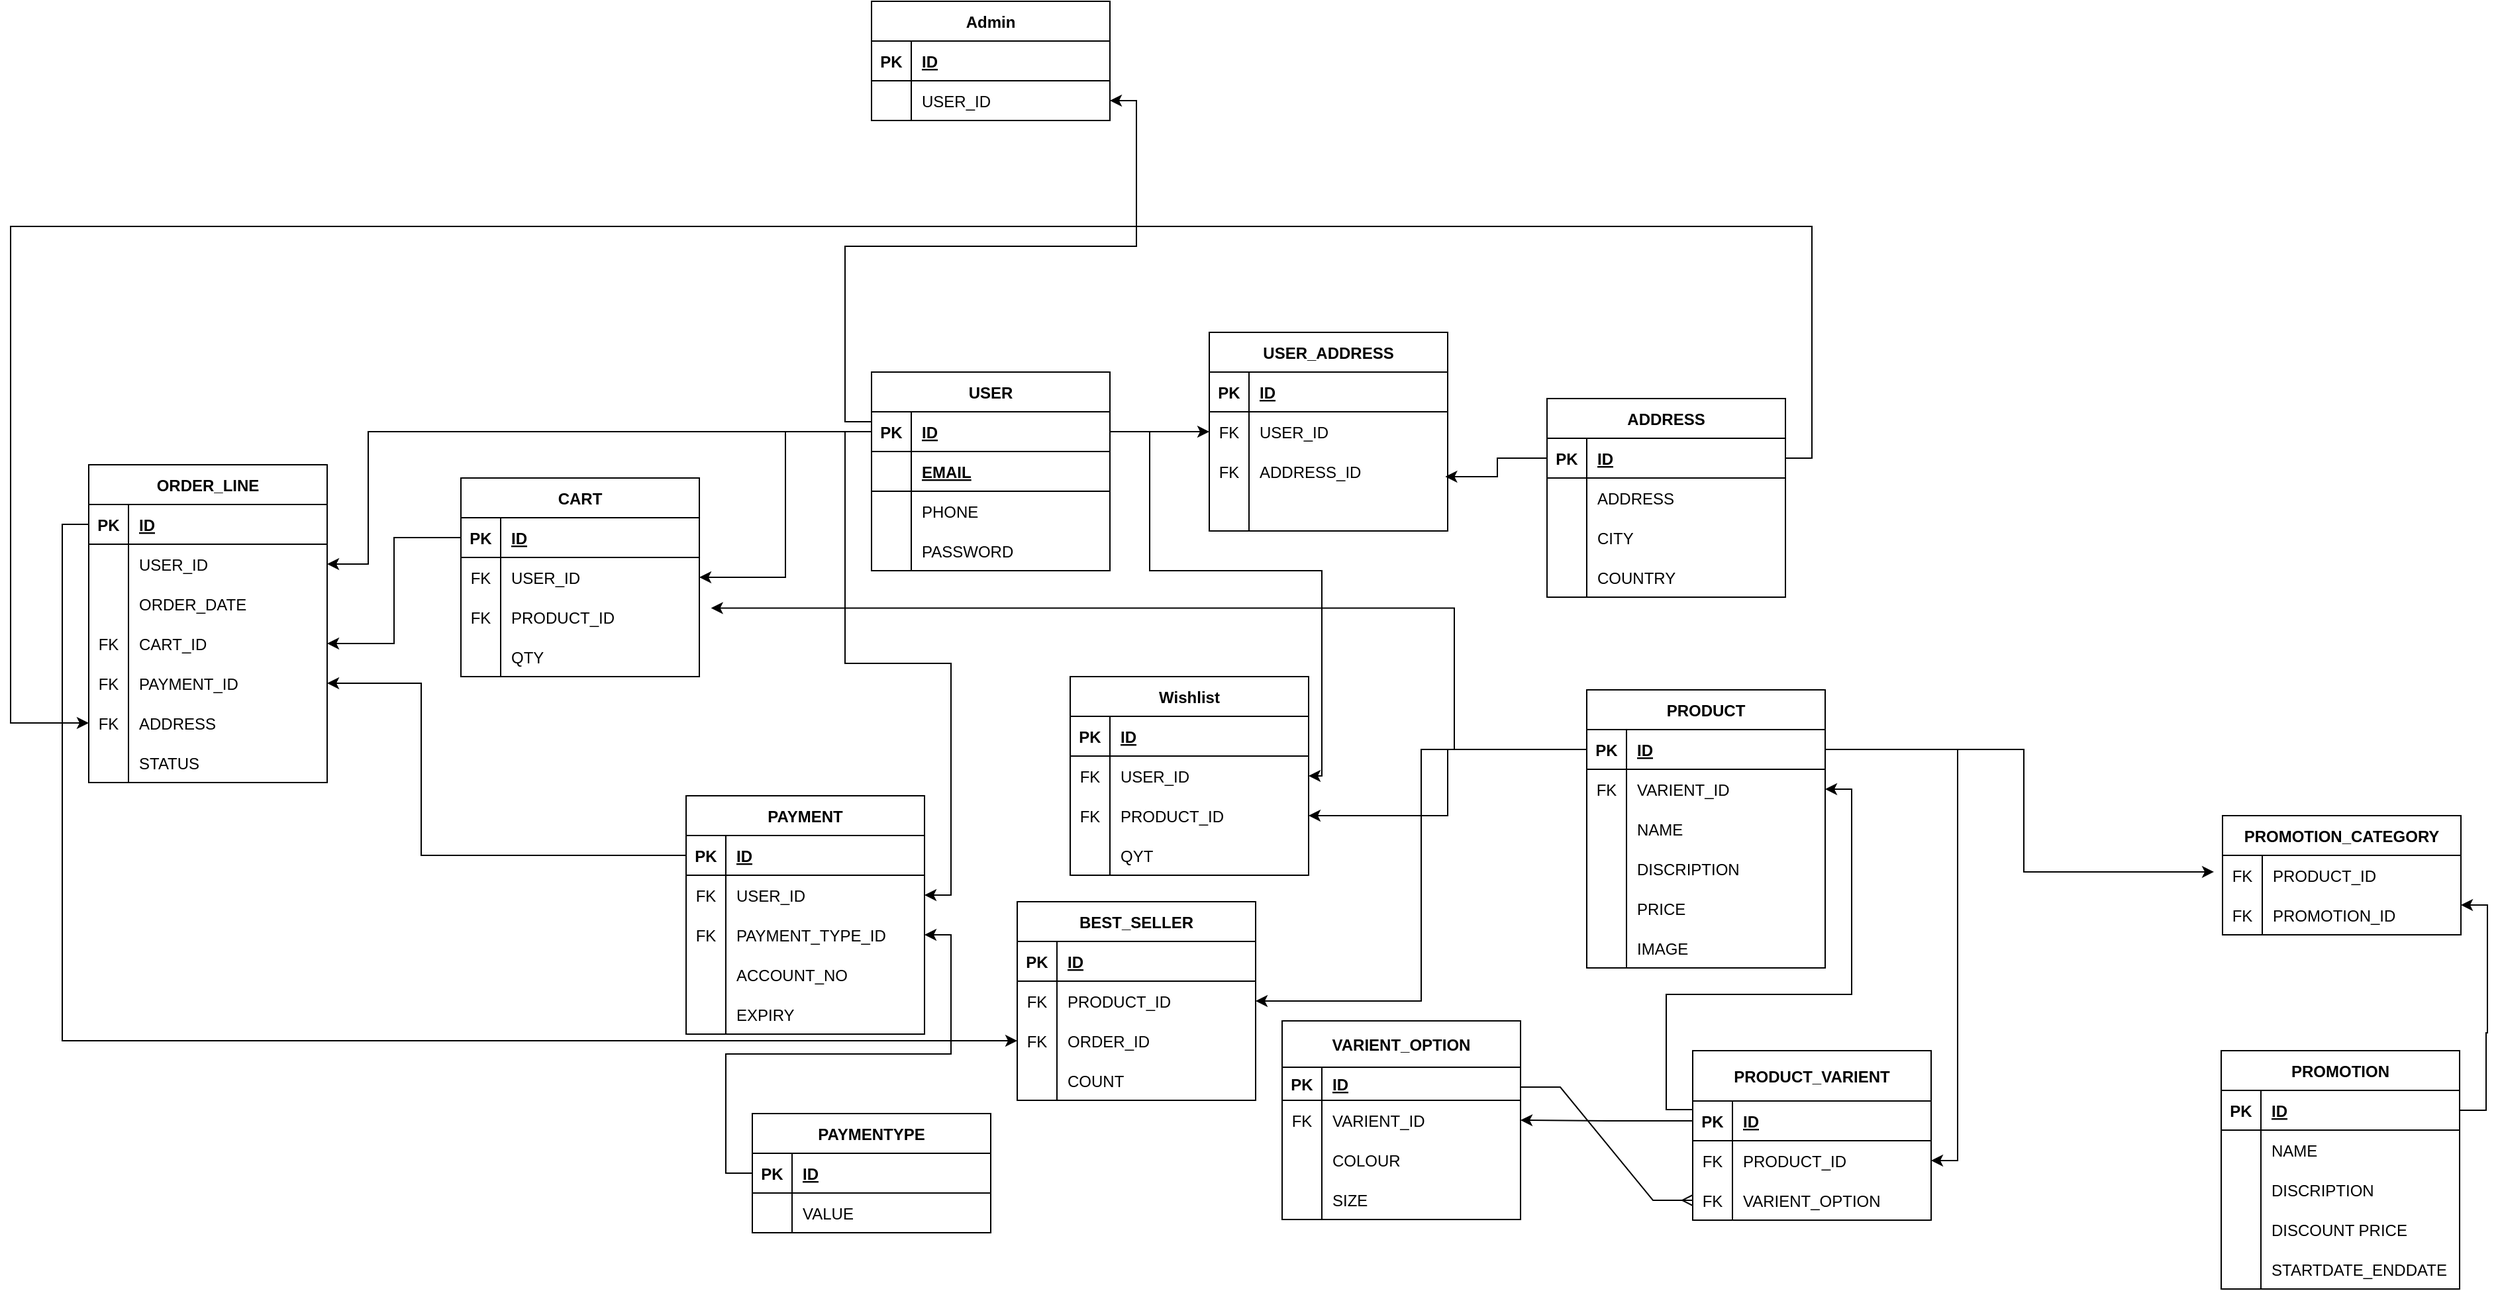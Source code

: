 <mxfile version="20.8.5" type="device"><diagram id="GVP_ZGAFttKBxRzzScq4" name="Page-1"><mxGraphModel dx="2835" dy="2195" grid="1" gridSize="10" guides="1" tooltips="1" connect="1" arrows="1" fold="1" page="1" pageScale="1" pageWidth="850" pageHeight="1100" math="0" shadow="0"><root><mxCell id="0"/><mxCell id="1" parent="0"/><mxCell id="-yklM0fAUYaEvbmAfPch-64" style="edgeStyle=orthogonalEdgeStyle;rounded=0;orthogonalLoop=1;jettySize=auto;html=1;exitX=0;exitY=0.25;exitDx=0;exitDy=0;entryX=1;entryY=0.5;entryDx=0;entryDy=0;" edge="1" parent="1" source="csCD567yr-hKJhITYGCd-13" target="-yklM0fAUYaEvbmAfPch-55"><mxGeometry relative="1" as="geometry"><mxPoint x="250.0" y="-430" as="targetPoint"/></mxGeometry></mxCell><mxCell id="csCD567yr-hKJhITYGCd-13" value="USER" style="shape=table;startSize=30;container=1;collapsible=1;childLayout=tableLayout;fixedRows=1;rowLines=0;fontStyle=1;align=center;resizeLast=1;" parent="1" vertex="1"><mxGeometry x="-10" y="-220" width="180" height="150" as="geometry"/></mxCell><mxCell id="csCD567yr-hKJhITYGCd-14" value="" style="shape=tableRow;horizontal=0;startSize=0;swimlaneHead=0;swimlaneBody=0;fillColor=none;collapsible=0;dropTarget=0;points=[[0,0.5],[1,0.5]];portConstraint=eastwest;top=0;left=0;right=0;bottom=1;" parent="csCD567yr-hKJhITYGCd-13" vertex="1"><mxGeometry y="30" width="180" height="30" as="geometry"/></mxCell><mxCell id="csCD567yr-hKJhITYGCd-15" value="PK" style="shape=partialRectangle;connectable=0;fillColor=none;top=0;left=0;bottom=0;right=0;fontStyle=1;overflow=hidden;" parent="csCD567yr-hKJhITYGCd-14" vertex="1"><mxGeometry width="30" height="30" as="geometry"><mxRectangle width="30" height="30" as="alternateBounds"/></mxGeometry></mxCell><mxCell id="csCD567yr-hKJhITYGCd-16" value="ID" style="shape=partialRectangle;connectable=0;fillColor=none;top=0;left=0;bottom=0;right=0;align=left;spacingLeft=6;fontStyle=5;overflow=hidden;" parent="csCD567yr-hKJhITYGCd-14" vertex="1"><mxGeometry x="30" width="150" height="30" as="geometry"><mxRectangle width="150" height="30" as="alternateBounds"/></mxGeometry></mxCell><mxCell id="csCD567yr-hKJhITYGCd-26" style="shape=tableRow;horizontal=0;startSize=0;swimlaneHead=0;swimlaneBody=0;fillColor=none;collapsible=0;dropTarget=0;points=[[0,0.5],[1,0.5]];portConstraint=eastwest;top=0;left=0;right=0;bottom=1;" parent="csCD567yr-hKJhITYGCd-13" vertex="1"><mxGeometry y="60" width="180" height="30" as="geometry"/></mxCell><mxCell id="csCD567yr-hKJhITYGCd-27" style="shape=partialRectangle;connectable=0;fillColor=none;top=0;left=0;bottom=0;right=0;fontStyle=1;overflow=hidden;" parent="csCD567yr-hKJhITYGCd-26" vertex="1"><mxGeometry width="30" height="30" as="geometry"><mxRectangle width="30" height="30" as="alternateBounds"/></mxGeometry></mxCell><mxCell id="csCD567yr-hKJhITYGCd-28" value="EMAIL" style="shape=partialRectangle;connectable=0;fillColor=none;top=0;left=0;bottom=0;right=0;align=left;spacingLeft=6;fontStyle=5;overflow=hidden;" parent="csCD567yr-hKJhITYGCd-26" vertex="1"><mxGeometry x="30" width="150" height="30" as="geometry"><mxRectangle width="150" height="30" as="alternateBounds"/></mxGeometry></mxCell><mxCell id="csCD567yr-hKJhITYGCd-17" value="" style="shape=tableRow;horizontal=0;startSize=0;swimlaneHead=0;swimlaneBody=0;fillColor=none;collapsible=0;dropTarget=0;points=[[0,0.5],[1,0.5]];portConstraint=eastwest;top=0;left=0;right=0;bottom=0;" parent="csCD567yr-hKJhITYGCd-13" vertex="1"><mxGeometry y="90" width="180" height="30" as="geometry"/></mxCell><mxCell id="csCD567yr-hKJhITYGCd-18" value="" style="shape=partialRectangle;connectable=0;fillColor=none;top=0;left=0;bottom=0;right=0;editable=1;overflow=hidden;" parent="csCD567yr-hKJhITYGCd-17" vertex="1"><mxGeometry width="30" height="30" as="geometry"><mxRectangle width="30" height="30" as="alternateBounds"/></mxGeometry></mxCell><mxCell id="csCD567yr-hKJhITYGCd-19" value="PHONE" style="shape=partialRectangle;connectable=0;fillColor=none;top=0;left=0;bottom=0;right=0;align=left;spacingLeft=6;overflow=hidden;" parent="csCD567yr-hKJhITYGCd-17" vertex="1"><mxGeometry x="30" width="150" height="30" as="geometry"><mxRectangle width="150" height="30" as="alternateBounds"/></mxGeometry></mxCell><mxCell id="csCD567yr-hKJhITYGCd-20" value="" style="shape=tableRow;horizontal=0;startSize=0;swimlaneHead=0;swimlaneBody=0;fillColor=none;collapsible=0;dropTarget=0;points=[[0,0.5],[1,0.5]];portConstraint=eastwest;top=0;left=0;right=0;bottom=0;" parent="csCD567yr-hKJhITYGCd-13" vertex="1"><mxGeometry y="120" width="180" height="30" as="geometry"/></mxCell><mxCell id="csCD567yr-hKJhITYGCd-21" value="" style="shape=partialRectangle;connectable=0;fillColor=none;top=0;left=0;bottom=0;right=0;editable=1;overflow=hidden;" parent="csCD567yr-hKJhITYGCd-20" vertex="1"><mxGeometry width="30" height="30" as="geometry"><mxRectangle width="30" height="30" as="alternateBounds"/></mxGeometry></mxCell><mxCell id="csCD567yr-hKJhITYGCd-22" value="PASSWORD" style="shape=partialRectangle;connectable=0;fillColor=none;top=0;left=0;bottom=0;right=0;align=left;spacingLeft=6;overflow=hidden;" parent="csCD567yr-hKJhITYGCd-20" vertex="1"><mxGeometry x="30" width="150" height="30" as="geometry"><mxRectangle width="150" height="30" as="alternateBounds"/></mxGeometry></mxCell><mxCell id="csCD567yr-hKJhITYGCd-29" value="PRODUCT" style="shape=table;startSize=30;container=1;collapsible=1;childLayout=tableLayout;fixedRows=1;rowLines=0;fontStyle=1;align=center;resizeLast=1;" parent="1" vertex="1"><mxGeometry x="530" y="20" width="180" height="210" as="geometry"/></mxCell><mxCell id="csCD567yr-hKJhITYGCd-30" value="" style="shape=tableRow;horizontal=0;startSize=0;swimlaneHead=0;swimlaneBody=0;fillColor=none;collapsible=0;dropTarget=0;points=[[0,0.5],[1,0.5]];portConstraint=eastwest;top=0;left=0;right=0;bottom=1;" parent="csCD567yr-hKJhITYGCd-29" vertex="1"><mxGeometry y="30" width="180" height="30" as="geometry"/></mxCell><mxCell id="csCD567yr-hKJhITYGCd-31" value="PK" style="shape=partialRectangle;connectable=0;fillColor=none;top=0;left=0;bottom=0;right=0;fontStyle=1;overflow=hidden;" parent="csCD567yr-hKJhITYGCd-30" vertex="1"><mxGeometry width="30" height="30" as="geometry"><mxRectangle width="30" height="30" as="alternateBounds"/></mxGeometry></mxCell><mxCell id="csCD567yr-hKJhITYGCd-32" value="ID" style="shape=partialRectangle;connectable=0;fillColor=none;top=0;left=0;bottom=0;right=0;align=left;spacingLeft=6;fontStyle=5;overflow=hidden;" parent="csCD567yr-hKJhITYGCd-30" vertex="1"><mxGeometry x="30" width="150" height="30" as="geometry"><mxRectangle width="150" height="30" as="alternateBounds"/></mxGeometry></mxCell><mxCell id="csCD567yr-hKJhITYGCd-33" value="" style="shape=tableRow;horizontal=0;startSize=0;swimlaneHead=0;swimlaneBody=0;fillColor=none;collapsible=0;dropTarget=0;points=[[0,0.5],[1,0.5]];portConstraint=eastwest;top=0;left=0;right=0;bottom=0;" parent="csCD567yr-hKJhITYGCd-29" vertex="1"><mxGeometry y="60" width="180" height="30" as="geometry"/></mxCell><mxCell id="csCD567yr-hKJhITYGCd-34" value="FK" style="shape=partialRectangle;connectable=0;fillColor=none;top=0;left=0;bottom=0;right=0;editable=1;overflow=hidden;" parent="csCD567yr-hKJhITYGCd-33" vertex="1"><mxGeometry width="30" height="30" as="geometry"><mxRectangle width="30" height="30" as="alternateBounds"/></mxGeometry></mxCell><mxCell id="csCD567yr-hKJhITYGCd-35" value="VARIENT_ID" style="shape=partialRectangle;connectable=0;fillColor=none;top=0;left=0;bottom=0;right=0;align=left;spacingLeft=6;overflow=hidden;" parent="csCD567yr-hKJhITYGCd-33" vertex="1"><mxGeometry x="30" width="150" height="30" as="geometry"><mxRectangle width="150" height="30" as="alternateBounds"/></mxGeometry></mxCell><mxCell id="csCD567yr-hKJhITYGCd-36" value="" style="shape=tableRow;horizontal=0;startSize=0;swimlaneHead=0;swimlaneBody=0;fillColor=none;collapsible=0;dropTarget=0;points=[[0,0.5],[1,0.5]];portConstraint=eastwest;top=0;left=0;right=0;bottom=0;" parent="csCD567yr-hKJhITYGCd-29" vertex="1"><mxGeometry y="90" width="180" height="30" as="geometry"/></mxCell><mxCell id="csCD567yr-hKJhITYGCd-37" value="" style="shape=partialRectangle;connectable=0;fillColor=none;top=0;left=0;bottom=0;right=0;editable=1;overflow=hidden;" parent="csCD567yr-hKJhITYGCd-36" vertex="1"><mxGeometry width="30" height="30" as="geometry"><mxRectangle width="30" height="30" as="alternateBounds"/></mxGeometry></mxCell><mxCell id="csCD567yr-hKJhITYGCd-38" value="NAME" style="shape=partialRectangle;connectable=0;fillColor=none;top=0;left=0;bottom=0;right=0;align=left;spacingLeft=6;overflow=hidden;" parent="csCD567yr-hKJhITYGCd-36" vertex="1"><mxGeometry x="30" width="150" height="30" as="geometry"><mxRectangle width="150" height="30" as="alternateBounds"/></mxGeometry></mxCell><mxCell id="csCD567yr-hKJhITYGCd-39" value="" style="shape=tableRow;horizontal=0;startSize=0;swimlaneHead=0;swimlaneBody=0;fillColor=none;collapsible=0;dropTarget=0;points=[[0,0.5],[1,0.5]];portConstraint=eastwest;top=0;left=0;right=0;bottom=0;" parent="csCD567yr-hKJhITYGCd-29" vertex="1"><mxGeometry y="120" width="180" height="30" as="geometry"/></mxCell><mxCell id="csCD567yr-hKJhITYGCd-40" value="" style="shape=partialRectangle;connectable=0;fillColor=none;top=0;left=0;bottom=0;right=0;editable=1;overflow=hidden;" parent="csCD567yr-hKJhITYGCd-39" vertex="1"><mxGeometry width="30" height="30" as="geometry"><mxRectangle width="30" height="30" as="alternateBounds"/></mxGeometry></mxCell><mxCell id="csCD567yr-hKJhITYGCd-41" value="DISCRIPTION" style="shape=partialRectangle;connectable=0;fillColor=none;top=0;left=0;bottom=0;right=0;align=left;spacingLeft=6;overflow=hidden;" parent="csCD567yr-hKJhITYGCd-39" vertex="1"><mxGeometry x="30" width="150" height="30" as="geometry"><mxRectangle width="150" height="30" as="alternateBounds"/></mxGeometry></mxCell><mxCell id="csCD567yr-hKJhITYGCd-71" style="shape=tableRow;horizontal=0;startSize=0;swimlaneHead=0;swimlaneBody=0;fillColor=none;collapsible=0;dropTarget=0;points=[[0,0.5],[1,0.5]];portConstraint=eastwest;top=0;left=0;right=0;bottom=0;" parent="csCD567yr-hKJhITYGCd-29" vertex="1"><mxGeometry y="150" width="180" height="30" as="geometry"/></mxCell><mxCell id="csCD567yr-hKJhITYGCd-72" style="shape=partialRectangle;connectable=0;fillColor=none;top=0;left=0;bottom=0;right=0;editable=1;overflow=hidden;" parent="csCD567yr-hKJhITYGCd-71" vertex="1"><mxGeometry width="30" height="30" as="geometry"><mxRectangle width="30" height="30" as="alternateBounds"/></mxGeometry></mxCell><mxCell id="csCD567yr-hKJhITYGCd-73" value="PRICE" style="shape=partialRectangle;connectable=0;fillColor=none;top=0;left=0;bottom=0;right=0;align=left;spacingLeft=6;overflow=hidden;" parent="csCD567yr-hKJhITYGCd-71" vertex="1"><mxGeometry x="30" width="150" height="30" as="geometry"><mxRectangle width="150" height="30" as="alternateBounds"/></mxGeometry></mxCell><mxCell id="csCD567yr-hKJhITYGCd-42" style="shape=tableRow;horizontal=0;startSize=0;swimlaneHead=0;swimlaneBody=0;fillColor=none;collapsible=0;dropTarget=0;points=[[0,0.5],[1,0.5]];portConstraint=eastwest;top=0;left=0;right=0;bottom=0;" parent="csCD567yr-hKJhITYGCd-29" vertex="1"><mxGeometry y="180" width="180" height="30" as="geometry"/></mxCell><mxCell id="csCD567yr-hKJhITYGCd-43" style="shape=partialRectangle;connectable=0;fillColor=none;top=0;left=0;bottom=0;right=0;editable=1;overflow=hidden;" parent="csCD567yr-hKJhITYGCd-42" vertex="1"><mxGeometry width="30" height="30" as="geometry"><mxRectangle width="30" height="30" as="alternateBounds"/></mxGeometry></mxCell><mxCell id="csCD567yr-hKJhITYGCd-44" value="IMAGE" style="shape=partialRectangle;connectable=0;fillColor=none;top=0;left=0;bottom=0;right=0;align=left;spacingLeft=6;overflow=hidden;" parent="csCD567yr-hKJhITYGCd-42" vertex="1"><mxGeometry x="30" width="150" height="30" as="geometry"><mxRectangle width="150" height="30" as="alternateBounds"/></mxGeometry></mxCell><mxCell id="csCD567yr-hKJhITYGCd-45" value="PRODUCT_VARIENT" style="shape=table;startSize=38;container=1;collapsible=1;childLayout=tableLayout;fixedRows=1;rowLines=0;fontStyle=1;align=center;resizeLast=1;" parent="1" vertex="1"><mxGeometry x="610" y="292.5" width="180" height="128" as="geometry"/></mxCell><mxCell id="csCD567yr-hKJhITYGCd-46" value="" style="shape=tableRow;horizontal=0;startSize=0;swimlaneHead=0;swimlaneBody=0;fillColor=none;collapsible=0;dropTarget=0;points=[[0,0.5],[1,0.5]];portConstraint=eastwest;top=0;left=0;right=0;bottom=1;" parent="csCD567yr-hKJhITYGCd-45" vertex="1"><mxGeometry y="38" width="180" height="30" as="geometry"/></mxCell><mxCell id="csCD567yr-hKJhITYGCd-47" value="PK" style="shape=partialRectangle;connectable=0;fillColor=none;top=0;left=0;bottom=0;right=0;fontStyle=1;overflow=hidden;" parent="csCD567yr-hKJhITYGCd-46" vertex="1"><mxGeometry width="30" height="30" as="geometry"><mxRectangle width="30" height="30" as="alternateBounds"/></mxGeometry></mxCell><mxCell id="csCD567yr-hKJhITYGCd-48" value="ID" style="shape=partialRectangle;connectable=0;fillColor=none;top=0;left=0;bottom=0;right=0;align=left;spacingLeft=6;fontStyle=5;overflow=hidden;" parent="csCD567yr-hKJhITYGCd-46" vertex="1"><mxGeometry x="30" width="150" height="30" as="geometry"><mxRectangle width="150" height="30" as="alternateBounds"/></mxGeometry></mxCell><mxCell id="csCD567yr-hKJhITYGCd-49" value="" style="shape=tableRow;horizontal=0;startSize=0;swimlaneHead=0;swimlaneBody=0;fillColor=none;collapsible=0;dropTarget=0;points=[[0,0.5],[1,0.5]];portConstraint=eastwest;top=0;left=0;right=0;bottom=0;" parent="csCD567yr-hKJhITYGCd-45" vertex="1"><mxGeometry y="68" width="180" height="30" as="geometry"/></mxCell><mxCell id="csCD567yr-hKJhITYGCd-50" value="FK" style="shape=partialRectangle;connectable=0;fillColor=none;top=0;left=0;bottom=0;right=0;editable=1;overflow=hidden;" parent="csCD567yr-hKJhITYGCd-49" vertex="1"><mxGeometry width="30" height="30" as="geometry"><mxRectangle width="30" height="30" as="alternateBounds"/></mxGeometry></mxCell><mxCell id="csCD567yr-hKJhITYGCd-51" value="PRODUCT_ID" style="shape=partialRectangle;connectable=0;fillColor=none;top=0;left=0;bottom=0;right=0;align=left;spacingLeft=6;overflow=hidden;" parent="csCD567yr-hKJhITYGCd-49" vertex="1"><mxGeometry x="30" width="150" height="30" as="geometry"><mxRectangle width="150" height="30" as="alternateBounds"/></mxGeometry></mxCell><mxCell id="csCD567yr-hKJhITYGCd-52" value="" style="shape=tableRow;horizontal=0;startSize=0;swimlaneHead=0;swimlaneBody=0;fillColor=none;collapsible=0;dropTarget=0;points=[[0,0.5],[1,0.5]];portConstraint=eastwest;top=0;left=0;right=0;bottom=0;" parent="csCD567yr-hKJhITYGCd-45" vertex="1"><mxGeometry y="98" width="180" height="30" as="geometry"/></mxCell><mxCell id="csCD567yr-hKJhITYGCd-53" value="FK" style="shape=partialRectangle;connectable=0;fillColor=none;top=0;left=0;bottom=0;right=0;editable=1;overflow=hidden;" parent="csCD567yr-hKJhITYGCd-52" vertex="1"><mxGeometry width="30" height="30" as="geometry"><mxRectangle width="30" height="30" as="alternateBounds"/></mxGeometry></mxCell><mxCell id="csCD567yr-hKJhITYGCd-54" value="VARIENT_OPTION" style="shape=partialRectangle;connectable=0;fillColor=none;top=0;left=0;bottom=0;right=0;align=left;spacingLeft=6;overflow=hidden;" parent="csCD567yr-hKJhITYGCd-52" vertex="1"><mxGeometry x="30" width="150" height="30" as="geometry"><mxRectangle width="150" height="30" as="alternateBounds"/></mxGeometry></mxCell><mxCell id="csCD567yr-hKJhITYGCd-58" value="VARIENT_OPTION" style="shape=table;startSize=35;container=1;collapsible=1;childLayout=tableLayout;fixedRows=1;rowLines=0;fontStyle=1;align=center;resizeLast=1;" parent="1" vertex="1"><mxGeometry x="300" y="270" width="180" height="150" as="geometry"/></mxCell><mxCell id="csCD567yr-hKJhITYGCd-59" value="" style="shape=tableRow;horizontal=0;startSize=0;swimlaneHead=0;swimlaneBody=0;fillColor=none;collapsible=0;dropTarget=0;points=[[0,0.5],[1,0.5]];portConstraint=eastwest;top=0;left=0;right=0;bottom=1;" parent="csCD567yr-hKJhITYGCd-58" vertex="1"><mxGeometry y="35" width="180" height="25" as="geometry"/></mxCell><mxCell id="csCD567yr-hKJhITYGCd-60" value="PK" style="shape=partialRectangle;connectable=0;fillColor=none;top=0;left=0;bottom=0;right=0;fontStyle=1;overflow=hidden;" parent="csCD567yr-hKJhITYGCd-59" vertex="1"><mxGeometry width="30" height="25" as="geometry"><mxRectangle width="30" height="25" as="alternateBounds"/></mxGeometry></mxCell><mxCell id="csCD567yr-hKJhITYGCd-61" value="ID" style="shape=partialRectangle;connectable=0;fillColor=none;top=0;left=0;bottom=0;right=0;align=left;spacingLeft=6;fontStyle=5;overflow=hidden;" parent="csCD567yr-hKJhITYGCd-59" vertex="1"><mxGeometry x="30" width="150" height="25" as="geometry"><mxRectangle width="150" height="25" as="alternateBounds"/></mxGeometry></mxCell><mxCell id="csCD567yr-hKJhITYGCd-62" value="" style="shape=tableRow;horizontal=0;startSize=0;swimlaneHead=0;swimlaneBody=0;fillColor=none;collapsible=0;dropTarget=0;points=[[0,0.5],[1,0.5]];portConstraint=eastwest;top=0;left=0;right=0;bottom=0;" parent="csCD567yr-hKJhITYGCd-58" vertex="1"><mxGeometry y="60" width="180" height="30" as="geometry"/></mxCell><mxCell id="csCD567yr-hKJhITYGCd-63" value="FK" style="shape=partialRectangle;connectable=0;fillColor=none;top=0;left=0;bottom=0;right=0;editable=1;overflow=hidden;" parent="csCD567yr-hKJhITYGCd-62" vertex="1"><mxGeometry width="30" height="30" as="geometry"><mxRectangle width="30" height="30" as="alternateBounds"/></mxGeometry></mxCell><mxCell id="csCD567yr-hKJhITYGCd-64" value="VARIENT_ID" style="shape=partialRectangle;connectable=0;fillColor=none;top=0;left=0;bottom=0;right=0;align=left;spacingLeft=6;overflow=hidden;" parent="csCD567yr-hKJhITYGCd-62" vertex="1"><mxGeometry x="30" width="150" height="30" as="geometry"><mxRectangle width="150" height="30" as="alternateBounds"/></mxGeometry></mxCell><mxCell id="csCD567yr-hKJhITYGCd-65" value="" style="shape=tableRow;horizontal=0;startSize=0;swimlaneHead=0;swimlaneBody=0;fillColor=none;collapsible=0;dropTarget=0;points=[[0,0.5],[1,0.5]];portConstraint=eastwest;top=0;left=0;right=0;bottom=0;" parent="csCD567yr-hKJhITYGCd-58" vertex="1"><mxGeometry y="90" width="180" height="30" as="geometry"/></mxCell><mxCell id="csCD567yr-hKJhITYGCd-66" value="" style="shape=partialRectangle;connectable=0;fillColor=none;top=0;left=0;bottom=0;right=0;editable=1;overflow=hidden;" parent="csCD567yr-hKJhITYGCd-65" vertex="1"><mxGeometry width="30" height="30" as="geometry"><mxRectangle width="30" height="30" as="alternateBounds"/></mxGeometry></mxCell><mxCell id="csCD567yr-hKJhITYGCd-67" value="COLOUR" style="shape=partialRectangle;connectable=0;fillColor=none;top=0;left=0;bottom=0;right=0;align=left;spacingLeft=6;overflow=hidden;" parent="csCD567yr-hKJhITYGCd-65" vertex="1"><mxGeometry x="30" width="150" height="30" as="geometry"><mxRectangle width="150" height="30" as="alternateBounds"/></mxGeometry></mxCell><mxCell id="csCD567yr-hKJhITYGCd-68" value="" style="shape=tableRow;horizontal=0;startSize=0;swimlaneHead=0;swimlaneBody=0;fillColor=none;collapsible=0;dropTarget=0;points=[[0,0.5],[1,0.5]];portConstraint=eastwest;top=0;left=0;right=0;bottom=0;" parent="csCD567yr-hKJhITYGCd-58" vertex="1"><mxGeometry y="120" width="180" height="30" as="geometry"/></mxCell><mxCell id="csCD567yr-hKJhITYGCd-69" value="" style="shape=partialRectangle;connectable=0;fillColor=none;top=0;left=0;bottom=0;right=0;editable=1;overflow=hidden;" parent="csCD567yr-hKJhITYGCd-68" vertex="1"><mxGeometry width="30" height="30" as="geometry"><mxRectangle width="30" height="30" as="alternateBounds"/></mxGeometry></mxCell><mxCell id="csCD567yr-hKJhITYGCd-70" value="SIZE" style="shape=partialRectangle;connectable=0;fillColor=none;top=0;left=0;bottom=0;right=0;align=left;spacingLeft=6;overflow=hidden;" parent="csCD567yr-hKJhITYGCd-68" vertex="1"><mxGeometry x="30" width="150" height="30" as="geometry"><mxRectangle width="150" height="30" as="alternateBounds"/></mxGeometry></mxCell><mxCell id="csCD567yr-hKJhITYGCd-75" style="edgeStyle=orthogonalEdgeStyle;rounded=0;orthogonalLoop=1;jettySize=auto;html=1;exitX=0;exitY=0.5;exitDx=0;exitDy=0;entryX=1;entryY=0.5;entryDx=0;entryDy=0;" parent="1" source="csCD567yr-hKJhITYGCd-46" target="csCD567yr-hKJhITYGCd-33" edge="1"><mxGeometry relative="1" as="geometry"><Array as="points"><mxPoint x="590" y="337"/><mxPoint x="590" y="250"/><mxPoint x="730" y="250"/><mxPoint x="730" y="95"/></Array></mxGeometry></mxCell><mxCell id="csCD567yr-hKJhITYGCd-76" style="edgeStyle=orthogonalEdgeStyle;rounded=0;orthogonalLoop=1;jettySize=auto;html=1;exitX=1;exitY=0.5;exitDx=0;exitDy=0;entryX=1;entryY=0.5;entryDx=0;entryDy=0;" parent="1" source="csCD567yr-hKJhITYGCd-30" target="csCD567yr-hKJhITYGCd-49" edge="1"><mxGeometry relative="1" as="geometry"/></mxCell><mxCell id="csCD567yr-hKJhITYGCd-77" style="edgeStyle=orthogonalEdgeStyle;rounded=0;orthogonalLoop=1;jettySize=auto;html=1;exitX=0;exitY=0.5;exitDx=0;exitDy=0;entryX=1;entryY=0.5;entryDx=0;entryDy=0;" parent="1" source="csCD567yr-hKJhITYGCd-46" target="csCD567yr-hKJhITYGCd-62" edge="1"><mxGeometry relative="1" as="geometry"/></mxCell><mxCell id="csCD567yr-hKJhITYGCd-82" value="" style="edgeStyle=entityRelationEdgeStyle;fontSize=12;html=1;endArrow=ERmany;rounded=0;entryX=0;entryY=0.5;entryDx=0;entryDy=0;" parent="1" target="csCD567yr-hKJhITYGCd-52" edge="1"><mxGeometry width="100" height="100" relative="1" as="geometry"><mxPoint x="480" y="320" as="sourcePoint"/><mxPoint x="580" y="220" as="targetPoint"/></mxGeometry></mxCell><mxCell id="csCD567yr-hKJhITYGCd-85" value="PAYMENT" style="shape=table;startSize=30;container=1;collapsible=1;childLayout=tableLayout;fixedRows=1;rowLines=0;fontStyle=1;align=center;resizeLast=1;" parent="1" vertex="1"><mxGeometry x="-150" y="100" width="180" height="180" as="geometry"/></mxCell><mxCell id="csCD567yr-hKJhITYGCd-86" value="" style="shape=tableRow;horizontal=0;startSize=0;swimlaneHead=0;swimlaneBody=0;fillColor=none;collapsible=0;dropTarget=0;points=[[0,0.5],[1,0.5]];portConstraint=eastwest;top=0;left=0;right=0;bottom=1;" parent="csCD567yr-hKJhITYGCd-85" vertex="1"><mxGeometry y="30" width="180" height="30" as="geometry"/></mxCell><mxCell id="csCD567yr-hKJhITYGCd-87" value="PK" style="shape=partialRectangle;connectable=0;fillColor=none;top=0;left=0;bottom=0;right=0;fontStyle=1;overflow=hidden;" parent="csCD567yr-hKJhITYGCd-86" vertex="1"><mxGeometry width="30" height="30" as="geometry"><mxRectangle width="30" height="30" as="alternateBounds"/></mxGeometry></mxCell><mxCell id="csCD567yr-hKJhITYGCd-88" value="ID" style="shape=partialRectangle;connectable=0;fillColor=none;top=0;left=0;bottom=0;right=0;align=left;spacingLeft=6;fontStyle=5;overflow=hidden;" parent="csCD567yr-hKJhITYGCd-86" vertex="1"><mxGeometry x="30" width="150" height="30" as="geometry"><mxRectangle width="150" height="30" as="alternateBounds"/></mxGeometry></mxCell><mxCell id="csCD567yr-hKJhITYGCd-89" value="" style="shape=tableRow;horizontal=0;startSize=0;swimlaneHead=0;swimlaneBody=0;fillColor=none;collapsible=0;dropTarget=0;points=[[0,0.5],[1,0.5]];portConstraint=eastwest;top=0;left=0;right=0;bottom=0;" parent="csCD567yr-hKJhITYGCd-85" vertex="1"><mxGeometry y="60" width="180" height="30" as="geometry"/></mxCell><mxCell id="csCD567yr-hKJhITYGCd-90" value="FK" style="shape=partialRectangle;connectable=0;fillColor=none;top=0;left=0;bottom=0;right=0;editable=1;overflow=hidden;" parent="csCD567yr-hKJhITYGCd-89" vertex="1"><mxGeometry width="30" height="30" as="geometry"><mxRectangle width="30" height="30" as="alternateBounds"/></mxGeometry></mxCell><mxCell id="csCD567yr-hKJhITYGCd-91" value="USER_ID" style="shape=partialRectangle;connectable=0;fillColor=none;top=0;left=0;bottom=0;right=0;align=left;spacingLeft=6;overflow=hidden;" parent="csCD567yr-hKJhITYGCd-89" vertex="1"><mxGeometry x="30" width="150" height="30" as="geometry"><mxRectangle width="150" height="30" as="alternateBounds"/></mxGeometry></mxCell><mxCell id="csCD567yr-hKJhITYGCd-92" value="" style="shape=tableRow;horizontal=0;startSize=0;swimlaneHead=0;swimlaneBody=0;fillColor=none;collapsible=0;dropTarget=0;points=[[0,0.5],[1,0.5]];portConstraint=eastwest;top=0;left=0;right=0;bottom=0;" parent="csCD567yr-hKJhITYGCd-85" vertex="1"><mxGeometry y="90" width="180" height="30" as="geometry"/></mxCell><mxCell id="csCD567yr-hKJhITYGCd-93" value="FK" style="shape=partialRectangle;connectable=0;fillColor=none;top=0;left=0;bottom=0;right=0;editable=1;overflow=hidden;" parent="csCD567yr-hKJhITYGCd-92" vertex="1"><mxGeometry width="30" height="30" as="geometry"><mxRectangle width="30" height="30" as="alternateBounds"/></mxGeometry></mxCell><mxCell id="csCD567yr-hKJhITYGCd-94" value="PAYMENT_TYPE_ID" style="shape=partialRectangle;connectable=0;fillColor=none;top=0;left=0;bottom=0;right=0;align=left;spacingLeft=6;overflow=hidden;" parent="csCD567yr-hKJhITYGCd-92" vertex="1"><mxGeometry x="30" width="150" height="30" as="geometry"><mxRectangle width="150" height="30" as="alternateBounds"/></mxGeometry></mxCell><mxCell id="csCD567yr-hKJhITYGCd-95" value="" style="shape=tableRow;horizontal=0;startSize=0;swimlaneHead=0;swimlaneBody=0;fillColor=none;collapsible=0;dropTarget=0;points=[[0,0.5],[1,0.5]];portConstraint=eastwest;top=0;left=0;right=0;bottom=0;" parent="csCD567yr-hKJhITYGCd-85" vertex="1"><mxGeometry y="120" width="180" height="30" as="geometry"/></mxCell><mxCell id="csCD567yr-hKJhITYGCd-96" value="" style="shape=partialRectangle;connectable=0;fillColor=none;top=0;left=0;bottom=0;right=0;editable=1;overflow=hidden;" parent="csCD567yr-hKJhITYGCd-95" vertex="1"><mxGeometry width="30" height="30" as="geometry"><mxRectangle width="30" height="30" as="alternateBounds"/></mxGeometry></mxCell><mxCell id="csCD567yr-hKJhITYGCd-97" value="ACCOUNT_NO" style="shape=partialRectangle;connectable=0;fillColor=none;top=0;left=0;bottom=0;right=0;align=left;spacingLeft=6;overflow=hidden;" parent="csCD567yr-hKJhITYGCd-95" vertex="1"><mxGeometry x="30" width="150" height="30" as="geometry"><mxRectangle width="150" height="30" as="alternateBounds"/></mxGeometry></mxCell><mxCell id="csCD567yr-hKJhITYGCd-102" style="shape=tableRow;horizontal=0;startSize=0;swimlaneHead=0;swimlaneBody=0;fillColor=none;collapsible=0;dropTarget=0;points=[[0,0.5],[1,0.5]];portConstraint=eastwest;top=0;left=0;right=0;bottom=0;" parent="csCD567yr-hKJhITYGCd-85" vertex="1"><mxGeometry y="150" width="180" height="30" as="geometry"/></mxCell><mxCell id="csCD567yr-hKJhITYGCd-103" style="shape=partialRectangle;connectable=0;fillColor=none;top=0;left=0;bottom=0;right=0;editable=1;overflow=hidden;" parent="csCD567yr-hKJhITYGCd-102" vertex="1"><mxGeometry width="30" height="30" as="geometry"><mxRectangle width="30" height="30" as="alternateBounds"/></mxGeometry></mxCell><mxCell id="csCD567yr-hKJhITYGCd-104" value="EXPIRY" style="shape=partialRectangle;connectable=0;fillColor=none;top=0;left=0;bottom=0;right=0;align=left;spacingLeft=6;overflow=hidden;" parent="csCD567yr-hKJhITYGCd-102" vertex="1"><mxGeometry x="30" width="150" height="30" as="geometry"><mxRectangle width="150" height="30" as="alternateBounds"/></mxGeometry></mxCell><mxCell id="csCD567yr-hKJhITYGCd-105" value="PAYMENTYPE" style="shape=table;startSize=30;container=1;collapsible=1;childLayout=tableLayout;fixedRows=1;rowLines=0;fontStyle=1;align=center;resizeLast=1;" parent="1" vertex="1"><mxGeometry x="-100" y="340" width="180" height="90" as="geometry"/></mxCell><mxCell id="csCD567yr-hKJhITYGCd-106" value="" style="shape=tableRow;horizontal=0;startSize=0;swimlaneHead=0;swimlaneBody=0;fillColor=none;collapsible=0;dropTarget=0;points=[[0,0.5],[1,0.5]];portConstraint=eastwest;top=0;left=0;right=0;bottom=1;" parent="csCD567yr-hKJhITYGCd-105" vertex="1"><mxGeometry y="30" width="180" height="30" as="geometry"/></mxCell><mxCell id="csCD567yr-hKJhITYGCd-107" value="PK" style="shape=partialRectangle;connectable=0;fillColor=none;top=0;left=0;bottom=0;right=0;fontStyle=1;overflow=hidden;" parent="csCD567yr-hKJhITYGCd-106" vertex="1"><mxGeometry width="30" height="30" as="geometry"><mxRectangle width="30" height="30" as="alternateBounds"/></mxGeometry></mxCell><mxCell id="csCD567yr-hKJhITYGCd-108" value="ID" style="shape=partialRectangle;connectable=0;fillColor=none;top=0;left=0;bottom=0;right=0;align=left;spacingLeft=6;fontStyle=5;overflow=hidden;" parent="csCD567yr-hKJhITYGCd-106" vertex="1"><mxGeometry x="30" width="150" height="30" as="geometry"><mxRectangle width="150" height="30" as="alternateBounds"/></mxGeometry></mxCell><mxCell id="csCD567yr-hKJhITYGCd-109" value="" style="shape=tableRow;horizontal=0;startSize=0;swimlaneHead=0;swimlaneBody=0;fillColor=none;collapsible=0;dropTarget=0;points=[[0,0.5],[1,0.5]];portConstraint=eastwest;top=0;left=0;right=0;bottom=0;" parent="csCD567yr-hKJhITYGCd-105" vertex="1"><mxGeometry y="60" width="180" height="30" as="geometry"/></mxCell><mxCell id="csCD567yr-hKJhITYGCd-110" value="" style="shape=partialRectangle;connectable=0;fillColor=none;top=0;left=0;bottom=0;right=0;editable=1;overflow=hidden;" parent="csCD567yr-hKJhITYGCd-109" vertex="1"><mxGeometry width="30" height="30" as="geometry"><mxRectangle width="30" height="30" as="alternateBounds"/></mxGeometry></mxCell><mxCell id="csCD567yr-hKJhITYGCd-111" value="VALUE" style="shape=partialRectangle;connectable=0;fillColor=none;top=0;left=0;bottom=0;right=0;align=left;spacingLeft=6;overflow=hidden;" parent="csCD567yr-hKJhITYGCd-109" vertex="1"><mxGeometry x="30" width="150" height="30" as="geometry"><mxRectangle width="150" height="30" as="alternateBounds"/></mxGeometry></mxCell><mxCell id="csCD567yr-hKJhITYGCd-120" style="edgeStyle=orthogonalEdgeStyle;rounded=0;orthogonalLoop=1;jettySize=auto;html=1;exitX=0;exitY=0.5;exitDx=0;exitDy=0;entryX=1;entryY=0.5;entryDx=0;entryDy=0;" parent="1" source="csCD567yr-hKJhITYGCd-106" target="csCD567yr-hKJhITYGCd-92" edge="1"><mxGeometry relative="1" as="geometry"/></mxCell><mxCell id="csCD567yr-hKJhITYGCd-122" style="edgeStyle=orthogonalEdgeStyle;rounded=0;orthogonalLoop=1;jettySize=auto;html=1;exitX=0;exitY=0.5;exitDx=0;exitDy=0;entryX=1;entryY=0.5;entryDx=0;entryDy=0;" parent="1" source="csCD567yr-hKJhITYGCd-14" target="csCD567yr-hKJhITYGCd-89" edge="1"><mxGeometry relative="1" as="geometry"/></mxCell><mxCell id="csCD567yr-hKJhITYGCd-123" value="USER_ADDRESS" style="shape=table;startSize=30;container=1;collapsible=1;childLayout=tableLayout;fixedRows=1;rowLines=0;fontStyle=1;align=center;resizeLast=1;" parent="1" vertex="1"><mxGeometry x="245" y="-250" width="180" height="150" as="geometry"/></mxCell><mxCell id="csCD567yr-hKJhITYGCd-124" value="" style="shape=tableRow;horizontal=0;startSize=0;swimlaneHead=0;swimlaneBody=0;fillColor=none;collapsible=0;dropTarget=0;points=[[0,0.5],[1,0.5]];portConstraint=eastwest;top=0;left=0;right=0;bottom=1;" parent="csCD567yr-hKJhITYGCd-123" vertex="1"><mxGeometry y="30" width="180" height="30" as="geometry"/></mxCell><mxCell id="csCD567yr-hKJhITYGCd-125" value="PK" style="shape=partialRectangle;connectable=0;fillColor=none;top=0;left=0;bottom=0;right=0;fontStyle=1;overflow=hidden;" parent="csCD567yr-hKJhITYGCd-124" vertex="1"><mxGeometry width="30" height="30" as="geometry"><mxRectangle width="30" height="30" as="alternateBounds"/></mxGeometry></mxCell><mxCell id="csCD567yr-hKJhITYGCd-126" value="ID" style="shape=partialRectangle;connectable=0;fillColor=none;top=0;left=0;bottom=0;right=0;align=left;spacingLeft=6;fontStyle=5;overflow=hidden;" parent="csCD567yr-hKJhITYGCd-124" vertex="1"><mxGeometry x="30" width="150" height="30" as="geometry"><mxRectangle width="150" height="30" as="alternateBounds"/></mxGeometry></mxCell><mxCell id="csCD567yr-hKJhITYGCd-127" value="" style="shape=tableRow;horizontal=0;startSize=0;swimlaneHead=0;swimlaneBody=0;fillColor=none;collapsible=0;dropTarget=0;points=[[0,0.5],[1,0.5]];portConstraint=eastwest;top=0;left=0;right=0;bottom=0;" parent="csCD567yr-hKJhITYGCd-123" vertex="1"><mxGeometry y="60" width="180" height="30" as="geometry"/></mxCell><mxCell id="csCD567yr-hKJhITYGCd-128" value="FK" style="shape=partialRectangle;connectable=0;fillColor=none;top=0;left=0;bottom=0;right=0;editable=1;overflow=hidden;" parent="csCD567yr-hKJhITYGCd-127" vertex="1"><mxGeometry width="30" height="30" as="geometry"><mxRectangle width="30" height="30" as="alternateBounds"/></mxGeometry></mxCell><mxCell id="csCD567yr-hKJhITYGCd-129" value="USER_ID" style="shape=partialRectangle;connectable=0;fillColor=none;top=0;left=0;bottom=0;right=0;align=left;spacingLeft=6;overflow=hidden;" parent="csCD567yr-hKJhITYGCd-127" vertex="1"><mxGeometry x="30" width="150" height="30" as="geometry"><mxRectangle width="150" height="30" as="alternateBounds"/></mxGeometry></mxCell><mxCell id="csCD567yr-hKJhITYGCd-130" value="" style="shape=tableRow;horizontal=0;startSize=0;swimlaneHead=0;swimlaneBody=0;fillColor=none;collapsible=0;dropTarget=0;points=[[0,0.5],[1,0.5]];portConstraint=eastwest;top=0;left=0;right=0;bottom=0;" parent="csCD567yr-hKJhITYGCd-123" vertex="1"><mxGeometry y="90" width="180" height="30" as="geometry"/></mxCell><mxCell id="csCD567yr-hKJhITYGCd-131" value="FK" style="shape=partialRectangle;connectable=0;fillColor=none;top=0;left=0;bottom=0;right=0;editable=1;overflow=hidden;" parent="csCD567yr-hKJhITYGCd-130" vertex="1"><mxGeometry width="30" height="30" as="geometry"><mxRectangle width="30" height="30" as="alternateBounds"/></mxGeometry></mxCell><mxCell id="csCD567yr-hKJhITYGCd-132" value="ADDRESS_ID" style="shape=partialRectangle;connectable=0;fillColor=none;top=0;left=0;bottom=0;right=0;align=left;spacingLeft=6;overflow=hidden;" parent="csCD567yr-hKJhITYGCd-130" vertex="1"><mxGeometry x="30" width="150" height="30" as="geometry"><mxRectangle width="150" height="30" as="alternateBounds"/></mxGeometry></mxCell><mxCell id="csCD567yr-hKJhITYGCd-133" value="" style="shape=tableRow;horizontal=0;startSize=0;swimlaneHead=0;swimlaneBody=0;fillColor=none;collapsible=0;dropTarget=0;points=[[0,0.5],[1,0.5]];portConstraint=eastwest;top=0;left=0;right=0;bottom=0;" parent="csCD567yr-hKJhITYGCd-123" vertex="1"><mxGeometry y="120" width="180" height="30" as="geometry"/></mxCell><mxCell id="csCD567yr-hKJhITYGCd-134" value="" style="shape=partialRectangle;connectable=0;fillColor=none;top=0;left=0;bottom=0;right=0;editable=1;overflow=hidden;" parent="csCD567yr-hKJhITYGCd-133" vertex="1"><mxGeometry width="30" height="30" as="geometry"><mxRectangle width="30" height="30" as="alternateBounds"/></mxGeometry></mxCell><mxCell id="csCD567yr-hKJhITYGCd-135" value="" style="shape=partialRectangle;connectable=0;fillColor=none;top=0;left=0;bottom=0;right=0;align=left;spacingLeft=6;overflow=hidden;" parent="csCD567yr-hKJhITYGCd-133" vertex="1"><mxGeometry x="30" width="150" height="30" as="geometry"><mxRectangle width="150" height="30" as="alternateBounds"/></mxGeometry></mxCell><mxCell id="csCD567yr-hKJhITYGCd-136" value="ADDRESS" style="shape=table;startSize=30;container=1;collapsible=1;childLayout=tableLayout;fixedRows=1;rowLines=0;fontStyle=1;align=center;resizeLast=1;" parent="1" vertex="1"><mxGeometry x="500" y="-200" width="180" height="150" as="geometry"/></mxCell><mxCell id="csCD567yr-hKJhITYGCd-137" value="" style="shape=tableRow;horizontal=0;startSize=0;swimlaneHead=0;swimlaneBody=0;fillColor=none;collapsible=0;dropTarget=0;points=[[0,0.5],[1,0.5]];portConstraint=eastwest;top=0;left=0;right=0;bottom=1;" parent="csCD567yr-hKJhITYGCd-136" vertex="1"><mxGeometry y="30" width="180" height="30" as="geometry"/></mxCell><mxCell id="csCD567yr-hKJhITYGCd-138" value="PK" style="shape=partialRectangle;connectable=0;fillColor=none;top=0;left=0;bottom=0;right=0;fontStyle=1;overflow=hidden;" parent="csCD567yr-hKJhITYGCd-137" vertex="1"><mxGeometry width="30" height="30" as="geometry"><mxRectangle width="30" height="30" as="alternateBounds"/></mxGeometry></mxCell><mxCell id="csCD567yr-hKJhITYGCd-139" value="ID" style="shape=partialRectangle;connectable=0;fillColor=none;top=0;left=0;bottom=0;right=0;align=left;spacingLeft=6;fontStyle=5;overflow=hidden;" parent="csCD567yr-hKJhITYGCd-137" vertex="1"><mxGeometry x="30" width="150" height="30" as="geometry"><mxRectangle width="150" height="30" as="alternateBounds"/></mxGeometry></mxCell><mxCell id="csCD567yr-hKJhITYGCd-140" value="" style="shape=tableRow;horizontal=0;startSize=0;swimlaneHead=0;swimlaneBody=0;fillColor=none;collapsible=0;dropTarget=0;points=[[0,0.5],[1,0.5]];portConstraint=eastwest;top=0;left=0;right=0;bottom=0;" parent="csCD567yr-hKJhITYGCd-136" vertex="1"><mxGeometry y="60" width="180" height="30" as="geometry"/></mxCell><mxCell id="csCD567yr-hKJhITYGCd-141" value="" style="shape=partialRectangle;connectable=0;fillColor=none;top=0;left=0;bottom=0;right=0;editable=1;overflow=hidden;" parent="csCD567yr-hKJhITYGCd-140" vertex="1"><mxGeometry width="30" height="30" as="geometry"><mxRectangle width="30" height="30" as="alternateBounds"/></mxGeometry></mxCell><mxCell id="csCD567yr-hKJhITYGCd-142" value="ADDRESS" style="shape=partialRectangle;connectable=0;fillColor=none;top=0;left=0;bottom=0;right=0;align=left;spacingLeft=6;overflow=hidden;" parent="csCD567yr-hKJhITYGCd-140" vertex="1"><mxGeometry x="30" width="150" height="30" as="geometry"><mxRectangle width="150" height="30" as="alternateBounds"/></mxGeometry></mxCell><mxCell id="csCD567yr-hKJhITYGCd-143" value="" style="shape=tableRow;horizontal=0;startSize=0;swimlaneHead=0;swimlaneBody=0;fillColor=none;collapsible=0;dropTarget=0;points=[[0,0.5],[1,0.5]];portConstraint=eastwest;top=0;left=0;right=0;bottom=0;" parent="csCD567yr-hKJhITYGCd-136" vertex="1"><mxGeometry y="90" width="180" height="30" as="geometry"/></mxCell><mxCell id="csCD567yr-hKJhITYGCd-144" value="" style="shape=partialRectangle;connectable=0;fillColor=none;top=0;left=0;bottom=0;right=0;editable=1;overflow=hidden;" parent="csCD567yr-hKJhITYGCd-143" vertex="1"><mxGeometry width="30" height="30" as="geometry"><mxRectangle width="30" height="30" as="alternateBounds"/></mxGeometry></mxCell><mxCell id="csCD567yr-hKJhITYGCd-145" value="CITY" style="shape=partialRectangle;connectable=0;fillColor=none;top=0;left=0;bottom=0;right=0;align=left;spacingLeft=6;overflow=hidden;" parent="csCD567yr-hKJhITYGCd-143" vertex="1"><mxGeometry x="30" width="150" height="30" as="geometry"><mxRectangle width="150" height="30" as="alternateBounds"/></mxGeometry></mxCell><mxCell id="csCD567yr-hKJhITYGCd-146" value="" style="shape=tableRow;horizontal=0;startSize=0;swimlaneHead=0;swimlaneBody=0;fillColor=none;collapsible=0;dropTarget=0;points=[[0,0.5],[1,0.5]];portConstraint=eastwest;top=0;left=0;right=0;bottom=0;" parent="csCD567yr-hKJhITYGCd-136" vertex="1"><mxGeometry y="120" width="180" height="30" as="geometry"/></mxCell><mxCell id="csCD567yr-hKJhITYGCd-147" value="" style="shape=partialRectangle;connectable=0;fillColor=none;top=0;left=0;bottom=0;right=0;editable=1;overflow=hidden;" parent="csCD567yr-hKJhITYGCd-146" vertex="1"><mxGeometry width="30" height="30" as="geometry"><mxRectangle width="30" height="30" as="alternateBounds"/></mxGeometry></mxCell><mxCell id="csCD567yr-hKJhITYGCd-148" value="COUNTRY" style="shape=partialRectangle;connectable=0;fillColor=none;top=0;left=0;bottom=0;right=0;align=left;spacingLeft=6;overflow=hidden;" parent="csCD567yr-hKJhITYGCd-146" vertex="1"><mxGeometry x="30" width="150" height="30" as="geometry"><mxRectangle width="150" height="30" as="alternateBounds"/></mxGeometry></mxCell><mxCell id="csCD567yr-hKJhITYGCd-151" style="edgeStyle=orthogonalEdgeStyle;rounded=0;orthogonalLoop=1;jettySize=auto;html=1;exitX=1;exitY=0.5;exitDx=0;exitDy=0;entryX=0;entryY=0.5;entryDx=0;entryDy=0;" parent="1" source="csCD567yr-hKJhITYGCd-14" target="csCD567yr-hKJhITYGCd-127" edge="1"><mxGeometry relative="1" as="geometry"/></mxCell><mxCell id="csCD567yr-hKJhITYGCd-153" value="Wishlist" style="shape=table;startSize=30;container=1;collapsible=1;childLayout=tableLayout;fixedRows=1;rowLines=0;fontStyle=1;align=center;resizeLast=1;" parent="1" vertex="1"><mxGeometry x="140" y="10" width="180" height="150" as="geometry"/></mxCell><mxCell id="csCD567yr-hKJhITYGCd-154" value="" style="shape=tableRow;horizontal=0;startSize=0;swimlaneHead=0;swimlaneBody=0;fillColor=none;collapsible=0;dropTarget=0;points=[[0,0.5],[1,0.5]];portConstraint=eastwest;top=0;left=0;right=0;bottom=1;" parent="csCD567yr-hKJhITYGCd-153" vertex="1"><mxGeometry y="30" width="180" height="30" as="geometry"/></mxCell><mxCell id="csCD567yr-hKJhITYGCd-155" value="PK" style="shape=partialRectangle;connectable=0;fillColor=none;top=0;left=0;bottom=0;right=0;fontStyle=1;overflow=hidden;" parent="csCD567yr-hKJhITYGCd-154" vertex="1"><mxGeometry width="30" height="30" as="geometry"><mxRectangle width="30" height="30" as="alternateBounds"/></mxGeometry></mxCell><mxCell id="csCD567yr-hKJhITYGCd-156" value="ID" style="shape=partialRectangle;connectable=0;fillColor=none;top=0;left=0;bottom=0;right=0;align=left;spacingLeft=6;fontStyle=5;overflow=hidden;" parent="csCD567yr-hKJhITYGCd-154" vertex="1"><mxGeometry x="30" width="150" height="30" as="geometry"><mxRectangle width="150" height="30" as="alternateBounds"/></mxGeometry></mxCell><mxCell id="csCD567yr-hKJhITYGCd-157" value="" style="shape=tableRow;horizontal=0;startSize=0;swimlaneHead=0;swimlaneBody=0;fillColor=none;collapsible=0;dropTarget=0;points=[[0,0.5],[1,0.5]];portConstraint=eastwest;top=0;left=0;right=0;bottom=0;" parent="csCD567yr-hKJhITYGCd-153" vertex="1"><mxGeometry y="60" width="180" height="30" as="geometry"/></mxCell><mxCell id="csCD567yr-hKJhITYGCd-158" value="FK" style="shape=partialRectangle;connectable=0;fillColor=none;top=0;left=0;bottom=0;right=0;editable=1;overflow=hidden;" parent="csCD567yr-hKJhITYGCd-157" vertex="1"><mxGeometry width="30" height="30" as="geometry"><mxRectangle width="30" height="30" as="alternateBounds"/></mxGeometry></mxCell><mxCell id="csCD567yr-hKJhITYGCd-159" value="USER_ID" style="shape=partialRectangle;connectable=0;fillColor=none;top=0;left=0;bottom=0;right=0;align=left;spacingLeft=6;overflow=hidden;" parent="csCD567yr-hKJhITYGCd-157" vertex="1"><mxGeometry x="30" width="150" height="30" as="geometry"><mxRectangle width="150" height="30" as="alternateBounds"/></mxGeometry></mxCell><mxCell id="csCD567yr-hKJhITYGCd-160" value="" style="shape=tableRow;horizontal=0;startSize=0;swimlaneHead=0;swimlaneBody=0;fillColor=none;collapsible=0;dropTarget=0;points=[[0,0.5],[1,0.5]];portConstraint=eastwest;top=0;left=0;right=0;bottom=0;" parent="csCD567yr-hKJhITYGCd-153" vertex="1"><mxGeometry y="90" width="180" height="30" as="geometry"/></mxCell><mxCell id="csCD567yr-hKJhITYGCd-161" value="FK" style="shape=partialRectangle;connectable=0;fillColor=none;top=0;left=0;bottom=0;right=0;editable=1;overflow=hidden;" parent="csCD567yr-hKJhITYGCd-160" vertex="1"><mxGeometry width="30" height="30" as="geometry"><mxRectangle width="30" height="30" as="alternateBounds"/></mxGeometry></mxCell><mxCell id="csCD567yr-hKJhITYGCd-162" value="PRODUCT_ID" style="shape=partialRectangle;connectable=0;fillColor=none;top=0;left=0;bottom=0;right=0;align=left;spacingLeft=6;overflow=hidden;" parent="csCD567yr-hKJhITYGCd-160" vertex="1"><mxGeometry x="30" width="150" height="30" as="geometry"><mxRectangle width="150" height="30" as="alternateBounds"/></mxGeometry></mxCell><mxCell id="csCD567yr-hKJhITYGCd-163" value="" style="shape=tableRow;horizontal=0;startSize=0;swimlaneHead=0;swimlaneBody=0;fillColor=none;collapsible=0;dropTarget=0;points=[[0,0.5],[1,0.5]];portConstraint=eastwest;top=0;left=0;right=0;bottom=0;" parent="csCD567yr-hKJhITYGCd-153" vertex="1"><mxGeometry y="120" width="180" height="30" as="geometry"/></mxCell><mxCell id="csCD567yr-hKJhITYGCd-164" value="" style="shape=partialRectangle;connectable=0;fillColor=none;top=0;left=0;bottom=0;right=0;editable=1;overflow=hidden;" parent="csCD567yr-hKJhITYGCd-163" vertex="1"><mxGeometry width="30" height="30" as="geometry"><mxRectangle width="30" height="30" as="alternateBounds"/></mxGeometry></mxCell><mxCell id="csCD567yr-hKJhITYGCd-165" value="QYT" style="shape=partialRectangle;connectable=0;fillColor=none;top=0;left=0;bottom=0;right=0;align=left;spacingLeft=6;overflow=hidden;" parent="csCD567yr-hKJhITYGCd-163" vertex="1"><mxGeometry x="30" width="150" height="30" as="geometry"><mxRectangle width="150" height="30" as="alternateBounds"/></mxGeometry></mxCell><mxCell id="csCD567yr-hKJhITYGCd-166" style="edgeStyle=orthogonalEdgeStyle;rounded=0;orthogonalLoop=1;jettySize=auto;html=1;exitX=0;exitY=0.5;exitDx=0;exitDy=0;entryX=1;entryY=0.5;entryDx=0;entryDy=0;" parent="1" source="csCD567yr-hKJhITYGCd-30" target="csCD567yr-hKJhITYGCd-160" edge="1"><mxGeometry relative="1" as="geometry"/></mxCell><mxCell id="csCD567yr-hKJhITYGCd-167" style="edgeStyle=orthogonalEdgeStyle;rounded=0;orthogonalLoop=1;jettySize=auto;html=1;exitX=1;exitY=0.5;exitDx=0;exitDy=0;entryX=1;entryY=0.5;entryDx=0;entryDy=0;" parent="1" source="csCD567yr-hKJhITYGCd-14" target="csCD567yr-hKJhITYGCd-157" edge="1"><mxGeometry relative="1" as="geometry"><Array as="points"><mxPoint x="200" y="-175"/><mxPoint x="200" y="-70"/><mxPoint x="330" y="-70"/><mxPoint x="330" y="85"/></Array></mxGeometry></mxCell><mxCell id="csCD567yr-hKJhITYGCd-168" value="CART" style="shape=table;startSize=30;container=1;collapsible=1;childLayout=tableLayout;fixedRows=1;rowLines=0;fontStyle=1;align=center;resizeLast=1;" parent="1" vertex="1"><mxGeometry x="-320" y="-140" width="180" height="150" as="geometry"/></mxCell><mxCell id="csCD567yr-hKJhITYGCd-169" value="" style="shape=tableRow;horizontal=0;startSize=0;swimlaneHead=0;swimlaneBody=0;fillColor=none;collapsible=0;dropTarget=0;points=[[0,0.5],[1,0.5]];portConstraint=eastwest;top=0;left=0;right=0;bottom=1;" parent="csCD567yr-hKJhITYGCd-168" vertex="1"><mxGeometry y="30" width="180" height="30" as="geometry"/></mxCell><mxCell id="csCD567yr-hKJhITYGCd-170" value="PK" style="shape=partialRectangle;connectable=0;fillColor=none;top=0;left=0;bottom=0;right=0;fontStyle=1;overflow=hidden;" parent="csCD567yr-hKJhITYGCd-169" vertex="1"><mxGeometry width="30" height="30" as="geometry"><mxRectangle width="30" height="30" as="alternateBounds"/></mxGeometry></mxCell><mxCell id="csCD567yr-hKJhITYGCd-171" value="ID" style="shape=partialRectangle;connectable=0;fillColor=none;top=0;left=0;bottom=0;right=0;align=left;spacingLeft=6;fontStyle=5;overflow=hidden;" parent="csCD567yr-hKJhITYGCd-169" vertex="1"><mxGeometry x="30" width="150" height="30" as="geometry"><mxRectangle width="150" height="30" as="alternateBounds"/></mxGeometry></mxCell><mxCell id="csCD567yr-hKJhITYGCd-172" value="" style="shape=tableRow;horizontal=0;startSize=0;swimlaneHead=0;swimlaneBody=0;fillColor=none;collapsible=0;dropTarget=0;points=[[0,0.5],[1,0.5]];portConstraint=eastwest;top=0;left=0;right=0;bottom=0;" parent="csCD567yr-hKJhITYGCd-168" vertex="1"><mxGeometry y="60" width="180" height="30" as="geometry"/></mxCell><mxCell id="csCD567yr-hKJhITYGCd-173" value="FK" style="shape=partialRectangle;connectable=0;fillColor=none;top=0;left=0;bottom=0;right=0;editable=1;overflow=hidden;" parent="csCD567yr-hKJhITYGCd-172" vertex="1"><mxGeometry width="30" height="30" as="geometry"><mxRectangle width="30" height="30" as="alternateBounds"/></mxGeometry></mxCell><mxCell id="csCD567yr-hKJhITYGCd-174" value="USER_ID" style="shape=partialRectangle;connectable=0;fillColor=none;top=0;left=0;bottom=0;right=0;align=left;spacingLeft=6;overflow=hidden;" parent="csCD567yr-hKJhITYGCd-172" vertex="1"><mxGeometry x="30" width="150" height="30" as="geometry"><mxRectangle width="150" height="30" as="alternateBounds"/></mxGeometry></mxCell><mxCell id="csCD567yr-hKJhITYGCd-185" style="shape=tableRow;horizontal=0;startSize=0;swimlaneHead=0;swimlaneBody=0;fillColor=none;collapsible=0;dropTarget=0;points=[[0,0.5],[1,0.5]];portConstraint=eastwest;top=0;left=0;right=0;bottom=0;" parent="csCD567yr-hKJhITYGCd-168" vertex="1"><mxGeometry y="90" width="180" height="30" as="geometry"/></mxCell><mxCell id="csCD567yr-hKJhITYGCd-186" value="FK" style="shape=partialRectangle;connectable=0;fillColor=none;top=0;left=0;bottom=0;right=0;editable=1;overflow=hidden;" parent="csCD567yr-hKJhITYGCd-185" vertex="1"><mxGeometry width="30" height="30" as="geometry"><mxRectangle width="30" height="30" as="alternateBounds"/></mxGeometry></mxCell><mxCell id="csCD567yr-hKJhITYGCd-187" value="PRODUCT_ID" style="shape=partialRectangle;connectable=0;fillColor=none;top=0;left=0;bottom=0;right=0;align=left;spacingLeft=6;overflow=hidden;" parent="csCD567yr-hKJhITYGCd-185" vertex="1"><mxGeometry x="30" width="150" height="30" as="geometry"><mxRectangle width="150" height="30" as="alternateBounds"/></mxGeometry></mxCell><mxCell id="csCD567yr-hKJhITYGCd-182" style="shape=tableRow;horizontal=0;startSize=0;swimlaneHead=0;swimlaneBody=0;fillColor=none;collapsible=0;dropTarget=0;points=[[0,0.5],[1,0.5]];portConstraint=eastwest;top=0;left=0;right=0;bottom=0;" parent="csCD567yr-hKJhITYGCd-168" vertex="1"><mxGeometry y="120" width="180" height="30" as="geometry"/></mxCell><mxCell id="csCD567yr-hKJhITYGCd-183" style="shape=partialRectangle;connectable=0;fillColor=none;top=0;left=0;bottom=0;right=0;editable=1;overflow=hidden;" parent="csCD567yr-hKJhITYGCd-182" vertex="1"><mxGeometry width="30" height="30" as="geometry"><mxRectangle width="30" height="30" as="alternateBounds"/></mxGeometry></mxCell><mxCell id="csCD567yr-hKJhITYGCd-184" value="QTY" style="shape=partialRectangle;connectable=0;fillColor=none;top=0;left=0;bottom=0;right=0;align=left;spacingLeft=6;overflow=hidden;" parent="csCD567yr-hKJhITYGCd-182" vertex="1"><mxGeometry x="30" width="150" height="30" as="geometry"><mxRectangle width="150" height="30" as="alternateBounds"/></mxGeometry></mxCell><mxCell id="csCD567yr-hKJhITYGCd-181" style="edgeStyle=orthogonalEdgeStyle;rounded=0;orthogonalLoop=1;jettySize=auto;html=1;exitX=0;exitY=0.5;exitDx=0;exitDy=0;entryX=1;entryY=0.5;entryDx=0;entryDy=0;" parent="1" source="csCD567yr-hKJhITYGCd-14" target="csCD567yr-hKJhITYGCd-172" edge="1"><mxGeometry relative="1" as="geometry"/></mxCell><mxCell id="csCD567yr-hKJhITYGCd-188" style="edgeStyle=orthogonalEdgeStyle;rounded=0;orthogonalLoop=1;jettySize=auto;html=1;exitX=0;exitY=0.5;exitDx=0;exitDy=0;entryX=1.049;entryY=0.275;entryDx=0;entryDy=0;entryPerimeter=0;" parent="1" source="csCD567yr-hKJhITYGCd-30" target="csCD567yr-hKJhITYGCd-185" edge="1"><mxGeometry relative="1" as="geometry"><Array as="points"><mxPoint x="430" y="65"/><mxPoint x="430" y="-42"/></Array></mxGeometry></mxCell><mxCell id="csCD567yr-hKJhITYGCd-189" value="ORDER_LINE" style="shape=table;startSize=30;container=1;collapsible=1;childLayout=tableLayout;fixedRows=1;rowLines=0;fontStyle=1;align=center;resizeLast=1;" parent="1" vertex="1"><mxGeometry x="-601" y="-150" width="180" height="240" as="geometry"/></mxCell><mxCell id="csCD567yr-hKJhITYGCd-190" value="" style="shape=tableRow;horizontal=0;startSize=0;swimlaneHead=0;swimlaneBody=0;fillColor=none;collapsible=0;dropTarget=0;points=[[0,0.5],[1,0.5]];portConstraint=eastwest;top=0;left=0;right=0;bottom=1;" parent="csCD567yr-hKJhITYGCd-189" vertex="1"><mxGeometry y="30" width="180" height="30" as="geometry"/></mxCell><mxCell id="csCD567yr-hKJhITYGCd-191" value="PK" style="shape=partialRectangle;connectable=0;fillColor=none;top=0;left=0;bottom=0;right=0;fontStyle=1;overflow=hidden;" parent="csCD567yr-hKJhITYGCd-190" vertex="1"><mxGeometry width="30" height="30" as="geometry"><mxRectangle width="30" height="30" as="alternateBounds"/></mxGeometry></mxCell><mxCell id="csCD567yr-hKJhITYGCd-192" value="ID" style="shape=partialRectangle;connectable=0;fillColor=none;top=0;left=0;bottom=0;right=0;align=left;spacingLeft=6;fontStyle=5;overflow=hidden;" parent="csCD567yr-hKJhITYGCd-190" vertex="1"><mxGeometry x="30" width="150" height="30" as="geometry"><mxRectangle width="150" height="30" as="alternateBounds"/></mxGeometry></mxCell><mxCell id="csCD567yr-hKJhITYGCd-193" value="" style="shape=tableRow;horizontal=0;startSize=0;swimlaneHead=0;swimlaneBody=0;fillColor=none;collapsible=0;dropTarget=0;points=[[0,0.5],[1,0.5]];portConstraint=eastwest;top=0;left=0;right=0;bottom=0;" parent="csCD567yr-hKJhITYGCd-189" vertex="1"><mxGeometry y="60" width="180" height="30" as="geometry"/></mxCell><mxCell id="csCD567yr-hKJhITYGCd-194" value="" style="shape=partialRectangle;connectable=0;fillColor=none;top=0;left=0;bottom=0;right=0;editable=1;overflow=hidden;" parent="csCD567yr-hKJhITYGCd-193" vertex="1"><mxGeometry width="30" height="30" as="geometry"><mxRectangle width="30" height="30" as="alternateBounds"/></mxGeometry></mxCell><mxCell id="csCD567yr-hKJhITYGCd-195" value="USER_ID" style="shape=partialRectangle;connectable=0;fillColor=none;top=0;left=0;bottom=0;right=0;align=left;spacingLeft=6;overflow=hidden;" parent="csCD567yr-hKJhITYGCd-193" vertex="1"><mxGeometry x="30" width="150" height="30" as="geometry"><mxRectangle width="150" height="30" as="alternateBounds"/></mxGeometry></mxCell><mxCell id="csCD567yr-hKJhITYGCd-196" value="" style="shape=tableRow;horizontal=0;startSize=0;swimlaneHead=0;swimlaneBody=0;fillColor=none;collapsible=0;dropTarget=0;points=[[0,0.5],[1,0.5]];portConstraint=eastwest;top=0;left=0;right=0;bottom=0;" parent="csCD567yr-hKJhITYGCd-189" vertex="1"><mxGeometry y="90" width="180" height="30" as="geometry"/></mxCell><mxCell id="csCD567yr-hKJhITYGCd-197" value="" style="shape=partialRectangle;connectable=0;fillColor=none;top=0;left=0;bottom=0;right=0;editable=1;overflow=hidden;" parent="csCD567yr-hKJhITYGCd-196" vertex="1"><mxGeometry width="30" height="30" as="geometry"><mxRectangle width="30" height="30" as="alternateBounds"/></mxGeometry></mxCell><mxCell id="csCD567yr-hKJhITYGCd-198" value="ORDER_DATE" style="shape=partialRectangle;connectable=0;fillColor=none;top=0;left=0;bottom=0;right=0;align=left;spacingLeft=6;overflow=hidden;" parent="csCD567yr-hKJhITYGCd-196" vertex="1"><mxGeometry x="30" width="150" height="30" as="geometry"><mxRectangle width="150" height="30" as="alternateBounds"/></mxGeometry></mxCell><mxCell id="csCD567yr-hKJhITYGCd-215" style="shape=tableRow;horizontal=0;startSize=0;swimlaneHead=0;swimlaneBody=0;fillColor=none;collapsible=0;dropTarget=0;points=[[0,0.5],[1,0.5]];portConstraint=eastwest;top=0;left=0;right=0;bottom=0;" parent="csCD567yr-hKJhITYGCd-189" vertex="1"><mxGeometry y="120" width="180" height="30" as="geometry"/></mxCell><mxCell id="csCD567yr-hKJhITYGCd-216" value="FK" style="shape=partialRectangle;connectable=0;fillColor=none;top=0;left=0;bottom=0;right=0;editable=1;overflow=hidden;" parent="csCD567yr-hKJhITYGCd-215" vertex="1"><mxGeometry width="30" height="30" as="geometry"><mxRectangle width="30" height="30" as="alternateBounds"/></mxGeometry></mxCell><mxCell id="csCD567yr-hKJhITYGCd-217" value="CART_ID" style="shape=partialRectangle;connectable=0;fillColor=none;top=0;left=0;bottom=0;right=0;align=left;spacingLeft=6;overflow=hidden;" parent="csCD567yr-hKJhITYGCd-215" vertex="1"><mxGeometry x="30" width="150" height="30" as="geometry"><mxRectangle width="150" height="30" as="alternateBounds"/></mxGeometry></mxCell><mxCell id="csCD567yr-hKJhITYGCd-199" value="" style="shape=tableRow;horizontal=0;startSize=0;swimlaneHead=0;swimlaneBody=0;fillColor=none;collapsible=0;dropTarget=0;points=[[0,0.5],[1,0.5]];portConstraint=eastwest;top=0;left=0;right=0;bottom=0;" parent="csCD567yr-hKJhITYGCd-189" vertex="1"><mxGeometry y="150" width="180" height="30" as="geometry"/></mxCell><mxCell id="csCD567yr-hKJhITYGCd-200" value="FK" style="shape=partialRectangle;connectable=0;fillColor=none;top=0;left=0;bottom=0;right=0;editable=1;overflow=hidden;" parent="csCD567yr-hKJhITYGCd-199" vertex="1"><mxGeometry width="30" height="30" as="geometry"><mxRectangle width="30" height="30" as="alternateBounds"/></mxGeometry></mxCell><mxCell id="csCD567yr-hKJhITYGCd-201" value="PAYMENT_ID" style="shape=partialRectangle;connectable=0;fillColor=none;top=0;left=0;bottom=0;right=0;align=left;spacingLeft=6;overflow=hidden;" parent="csCD567yr-hKJhITYGCd-199" vertex="1"><mxGeometry x="30" width="150" height="30" as="geometry"><mxRectangle width="150" height="30" as="alternateBounds"/></mxGeometry></mxCell><mxCell id="csCD567yr-hKJhITYGCd-209" style="shape=tableRow;horizontal=0;startSize=0;swimlaneHead=0;swimlaneBody=0;fillColor=none;collapsible=0;dropTarget=0;points=[[0,0.5],[1,0.5]];portConstraint=eastwest;top=0;left=0;right=0;bottom=0;" parent="csCD567yr-hKJhITYGCd-189" vertex="1"><mxGeometry y="180" width="180" height="30" as="geometry"/></mxCell><mxCell id="csCD567yr-hKJhITYGCd-210" value="FK" style="shape=partialRectangle;connectable=0;fillColor=none;top=0;left=0;bottom=0;right=0;editable=1;overflow=hidden;" parent="csCD567yr-hKJhITYGCd-209" vertex="1"><mxGeometry width="30" height="30" as="geometry"><mxRectangle width="30" height="30" as="alternateBounds"/></mxGeometry></mxCell><mxCell id="csCD567yr-hKJhITYGCd-211" value="ADDRESS" style="shape=partialRectangle;connectable=0;fillColor=none;top=0;left=0;bottom=0;right=0;align=left;spacingLeft=6;overflow=hidden;" parent="csCD567yr-hKJhITYGCd-209" vertex="1"><mxGeometry x="30" width="150" height="30" as="geometry"><mxRectangle width="150" height="30" as="alternateBounds"/></mxGeometry></mxCell><mxCell id="csCD567yr-hKJhITYGCd-206" style="shape=tableRow;horizontal=0;startSize=0;swimlaneHead=0;swimlaneBody=0;fillColor=none;collapsible=0;dropTarget=0;points=[[0,0.5],[1,0.5]];portConstraint=eastwest;top=0;left=0;right=0;bottom=0;" parent="csCD567yr-hKJhITYGCd-189" vertex="1"><mxGeometry y="210" width="180" height="30" as="geometry"/></mxCell><mxCell id="csCD567yr-hKJhITYGCd-207" style="shape=partialRectangle;connectable=0;fillColor=none;top=0;left=0;bottom=0;right=0;editable=1;overflow=hidden;" parent="csCD567yr-hKJhITYGCd-206" vertex="1"><mxGeometry width="30" height="30" as="geometry"><mxRectangle width="30" height="30" as="alternateBounds"/></mxGeometry></mxCell><mxCell id="csCD567yr-hKJhITYGCd-208" value="STATUS" style="shape=partialRectangle;connectable=0;fillColor=none;top=0;left=0;bottom=0;right=0;align=left;spacingLeft=6;overflow=hidden;" parent="csCD567yr-hKJhITYGCd-206" vertex="1"><mxGeometry x="30" width="150" height="30" as="geometry"><mxRectangle width="150" height="30" as="alternateBounds"/></mxGeometry></mxCell><mxCell id="csCD567yr-hKJhITYGCd-212" style="edgeStyle=orthogonalEdgeStyle;rounded=0;orthogonalLoop=1;jettySize=auto;html=1;exitX=0;exitY=0.5;exitDx=0;exitDy=0;entryX=1;entryY=0.5;entryDx=0;entryDy=0;" parent="1" source="csCD567yr-hKJhITYGCd-14" target="csCD567yr-hKJhITYGCd-193" edge="1"><mxGeometry relative="1" as="geometry"><Array as="points"><mxPoint x="-390" y="-175"/><mxPoint x="-390" y="-75"/></Array></mxGeometry></mxCell><mxCell id="csCD567yr-hKJhITYGCd-213" style="edgeStyle=orthogonalEdgeStyle;rounded=0;orthogonalLoop=1;jettySize=auto;html=1;exitX=0;exitY=0.5;exitDx=0;exitDy=0;entryX=1;entryY=0.5;entryDx=0;entryDy=0;" parent="1" source="csCD567yr-hKJhITYGCd-86" target="csCD567yr-hKJhITYGCd-199" edge="1"><mxGeometry relative="1" as="geometry"><Array as="points"><mxPoint x="-350" y="145"/><mxPoint x="-350" y="15"/></Array></mxGeometry></mxCell><mxCell id="csCD567yr-hKJhITYGCd-214" style="edgeStyle=orthogonalEdgeStyle;rounded=0;orthogonalLoop=1;jettySize=auto;html=1;exitX=1;exitY=0.5;exitDx=0;exitDy=0;entryX=0;entryY=0.5;entryDx=0;entryDy=0;" parent="1" source="csCD567yr-hKJhITYGCd-137" target="csCD567yr-hKJhITYGCd-209" edge="1"><mxGeometry relative="1" as="geometry"><mxPoint x="-660" y="10" as="targetPoint"/><Array as="points"><mxPoint x="700" y="-155"/><mxPoint x="700" y="-330"/><mxPoint x="-660" y="-330"/><mxPoint x="-660" y="45"/></Array></mxGeometry></mxCell><mxCell id="csCD567yr-hKJhITYGCd-218" style="edgeStyle=orthogonalEdgeStyle;rounded=0;orthogonalLoop=1;jettySize=auto;html=1;exitX=0;exitY=0.5;exitDx=0;exitDy=0;" parent="1" source="csCD567yr-hKJhITYGCd-169" target="csCD567yr-hKJhITYGCd-215" edge="1"><mxGeometry relative="1" as="geometry"/></mxCell><mxCell id="csCD567yr-hKJhITYGCd-220" style="edgeStyle=orthogonalEdgeStyle;rounded=0;orthogonalLoop=1;jettySize=auto;html=1;exitX=0;exitY=0.5;exitDx=0;exitDy=0;entryX=0.99;entryY=-0.367;entryDx=0;entryDy=0;entryPerimeter=0;" parent="1" source="csCD567yr-hKJhITYGCd-137" target="csCD567yr-hKJhITYGCd-133" edge="1"><mxGeometry relative="1" as="geometry"/></mxCell><mxCell id="-yklM0fAUYaEvbmAfPch-15" value="PROMOTION_CATEGORY" style="shape=table;startSize=30;container=1;collapsible=1;childLayout=tableLayout;fixedRows=1;rowLines=0;fontStyle=1;align=center;resizeLast=1;" vertex="1" parent="1"><mxGeometry x="1010" y="115" width="180" height="90" as="geometry"/></mxCell><mxCell id="-yklM0fAUYaEvbmAfPch-19" value="" style="shape=tableRow;horizontal=0;startSize=0;swimlaneHead=0;swimlaneBody=0;fillColor=none;collapsible=0;dropTarget=0;points=[[0,0.5],[1,0.5]];portConstraint=eastwest;top=0;left=0;right=0;bottom=0;" vertex="1" parent="-yklM0fAUYaEvbmAfPch-15"><mxGeometry y="30" width="180" height="30" as="geometry"/></mxCell><mxCell id="-yklM0fAUYaEvbmAfPch-20" value="FK" style="shape=partialRectangle;connectable=0;fillColor=none;top=0;left=0;bottom=0;right=0;editable=1;overflow=hidden;" vertex="1" parent="-yklM0fAUYaEvbmAfPch-19"><mxGeometry width="30" height="30" as="geometry"><mxRectangle width="30" height="30" as="alternateBounds"/></mxGeometry></mxCell><mxCell id="-yklM0fAUYaEvbmAfPch-21" value="PRODUCT_ID" style="shape=partialRectangle;connectable=0;fillColor=none;top=0;left=0;bottom=0;right=0;align=left;spacingLeft=6;overflow=hidden;" vertex="1" parent="-yklM0fAUYaEvbmAfPch-19"><mxGeometry x="30" width="150" height="30" as="geometry"><mxRectangle width="150" height="30" as="alternateBounds"/></mxGeometry></mxCell><mxCell id="-yklM0fAUYaEvbmAfPch-22" value="" style="shape=tableRow;horizontal=0;startSize=0;swimlaneHead=0;swimlaneBody=0;fillColor=none;collapsible=0;dropTarget=0;points=[[0,0.5],[1,0.5]];portConstraint=eastwest;top=0;left=0;right=0;bottom=0;" vertex="1" parent="-yklM0fAUYaEvbmAfPch-15"><mxGeometry y="60" width="180" height="30" as="geometry"/></mxCell><mxCell id="-yklM0fAUYaEvbmAfPch-23" value="FK" style="shape=partialRectangle;connectable=0;fillColor=none;top=0;left=0;bottom=0;right=0;editable=1;overflow=hidden;" vertex="1" parent="-yklM0fAUYaEvbmAfPch-22"><mxGeometry width="30" height="30" as="geometry"><mxRectangle width="30" height="30" as="alternateBounds"/></mxGeometry></mxCell><mxCell id="-yklM0fAUYaEvbmAfPch-24" value="PROMOTION_ID" style="shape=partialRectangle;connectable=0;fillColor=none;top=0;left=0;bottom=0;right=0;align=left;spacingLeft=6;overflow=hidden;" vertex="1" parent="-yklM0fAUYaEvbmAfPch-22"><mxGeometry x="30" width="150" height="30" as="geometry"><mxRectangle width="150" height="30" as="alternateBounds"/></mxGeometry></mxCell><mxCell id="-yklM0fAUYaEvbmAfPch-29" value="PROMOTION" style="shape=table;startSize=30;container=1;collapsible=1;childLayout=tableLayout;fixedRows=1;rowLines=0;fontStyle=1;align=center;resizeLast=1;" vertex="1" parent="1"><mxGeometry x="1009" y="292.5" width="180" height="180" as="geometry"/></mxCell><mxCell id="-yklM0fAUYaEvbmAfPch-30" value="" style="shape=tableRow;horizontal=0;startSize=0;swimlaneHead=0;swimlaneBody=0;fillColor=none;collapsible=0;dropTarget=0;points=[[0,0.5],[1,0.5]];portConstraint=eastwest;top=0;left=0;right=0;bottom=1;" vertex="1" parent="-yklM0fAUYaEvbmAfPch-29"><mxGeometry y="30" width="180" height="30" as="geometry"/></mxCell><mxCell id="-yklM0fAUYaEvbmAfPch-31" value="PK" style="shape=partialRectangle;connectable=0;fillColor=none;top=0;left=0;bottom=0;right=0;fontStyle=1;overflow=hidden;" vertex="1" parent="-yklM0fAUYaEvbmAfPch-30"><mxGeometry width="30" height="30" as="geometry"><mxRectangle width="30" height="30" as="alternateBounds"/></mxGeometry></mxCell><mxCell id="-yklM0fAUYaEvbmAfPch-32" value="ID" style="shape=partialRectangle;connectable=0;fillColor=none;top=0;left=0;bottom=0;right=0;align=left;spacingLeft=6;fontStyle=5;overflow=hidden;" vertex="1" parent="-yklM0fAUYaEvbmAfPch-30"><mxGeometry x="30" width="150" height="30" as="geometry"><mxRectangle width="150" height="30" as="alternateBounds"/></mxGeometry></mxCell><mxCell id="-yklM0fAUYaEvbmAfPch-36" value="" style="shape=tableRow;horizontal=0;startSize=0;swimlaneHead=0;swimlaneBody=0;fillColor=none;collapsible=0;dropTarget=0;points=[[0,0.5],[1,0.5]];portConstraint=eastwest;top=0;left=0;right=0;bottom=0;" vertex="1" parent="-yklM0fAUYaEvbmAfPch-29"><mxGeometry y="60" width="180" height="30" as="geometry"/></mxCell><mxCell id="-yklM0fAUYaEvbmAfPch-37" value="" style="shape=partialRectangle;connectable=0;fillColor=none;top=0;left=0;bottom=0;right=0;editable=1;overflow=hidden;" vertex="1" parent="-yklM0fAUYaEvbmAfPch-36"><mxGeometry width="30" height="30" as="geometry"><mxRectangle width="30" height="30" as="alternateBounds"/></mxGeometry></mxCell><mxCell id="-yklM0fAUYaEvbmAfPch-38" value="NAME" style="shape=partialRectangle;connectable=0;fillColor=none;top=0;left=0;bottom=0;right=0;align=left;spacingLeft=6;overflow=hidden;" vertex="1" parent="-yklM0fAUYaEvbmAfPch-36"><mxGeometry x="30" width="150" height="30" as="geometry"><mxRectangle width="150" height="30" as="alternateBounds"/></mxGeometry></mxCell><mxCell id="-yklM0fAUYaEvbmAfPch-39" value="" style="shape=tableRow;horizontal=0;startSize=0;swimlaneHead=0;swimlaneBody=0;fillColor=none;collapsible=0;dropTarget=0;points=[[0,0.5],[1,0.5]];portConstraint=eastwest;top=0;left=0;right=0;bottom=0;" vertex="1" parent="-yklM0fAUYaEvbmAfPch-29"><mxGeometry y="90" width="180" height="30" as="geometry"/></mxCell><mxCell id="-yklM0fAUYaEvbmAfPch-40" value="" style="shape=partialRectangle;connectable=0;fillColor=none;top=0;left=0;bottom=0;right=0;editable=1;overflow=hidden;" vertex="1" parent="-yklM0fAUYaEvbmAfPch-39"><mxGeometry width="30" height="30" as="geometry"><mxRectangle width="30" height="30" as="alternateBounds"/></mxGeometry></mxCell><mxCell id="-yklM0fAUYaEvbmAfPch-41" value="DISCRIPTION" style="shape=partialRectangle;connectable=0;fillColor=none;top=0;left=0;bottom=0;right=0;align=left;spacingLeft=6;overflow=hidden;" vertex="1" parent="-yklM0fAUYaEvbmAfPch-39"><mxGeometry x="30" width="150" height="30" as="geometry"><mxRectangle width="150" height="30" as="alternateBounds"/></mxGeometry></mxCell><mxCell id="-yklM0fAUYaEvbmAfPch-42" style="shape=tableRow;horizontal=0;startSize=0;swimlaneHead=0;swimlaneBody=0;fillColor=none;collapsible=0;dropTarget=0;points=[[0,0.5],[1,0.5]];portConstraint=eastwest;top=0;left=0;right=0;bottom=0;" vertex="1" parent="-yklM0fAUYaEvbmAfPch-29"><mxGeometry y="120" width="180" height="30" as="geometry"/></mxCell><mxCell id="-yklM0fAUYaEvbmAfPch-43" style="shape=partialRectangle;connectable=0;fillColor=none;top=0;left=0;bottom=0;right=0;editable=1;overflow=hidden;" vertex="1" parent="-yklM0fAUYaEvbmAfPch-42"><mxGeometry width="30" height="30" as="geometry"><mxRectangle width="30" height="30" as="alternateBounds"/></mxGeometry></mxCell><mxCell id="-yklM0fAUYaEvbmAfPch-44" value="DISCOUNT PRICE" style="shape=partialRectangle;connectable=0;fillColor=none;top=0;left=0;bottom=0;right=0;align=left;spacingLeft=6;overflow=hidden;" vertex="1" parent="-yklM0fAUYaEvbmAfPch-42"><mxGeometry x="30" width="150" height="30" as="geometry"><mxRectangle width="150" height="30" as="alternateBounds"/></mxGeometry></mxCell><mxCell id="-yklM0fAUYaEvbmAfPch-45" style="shape=tableRow;horizontal=0;startSize=0;swimlaneHead=0;swimlaneBody=0;fillColor=none;collapsible=0;dropTarget=0;points=[[0,0.5],[1,0.5]];portConstraint=eastwest;top=0;left=0;right=0;bottom=0;" vertex="1" parent="-yklM0fAUYaEvbmAfPch-29"><mxGeometry y="150" width="180" height="30" as="geometry"/></mxCell><mxCell id="-yklM0fAUYaEvbmAfPch-46" style="shape=partialRectangle;connectable=0;fillColor=none;top=0;left=0;bottom=0;right=0;editable=1;overflow=hidden;" vertex="1" parent="-yklM0fAUYaEvbmAfPch-45"><mxGeometry width="30" height="30" as="geometry"><mxRectangle width="30" height="30" as="alternateBounds"/></mxGeometry></mxCell><mxCell id="-yklM0fAUYaEvbmAfPch-47" value="STARTDATE_ENDDATE" style="shape=partialRectangle;connectable=0;fillColor=none;top=0;left=0;bottom=0;right=0;align=left;spacingLeft=6;overflow=hidden;" vertex="1" parent="-yklM0fAUYaEvbmAfPch-45"><mxGeometry x="30" width="150" height="30" as="geometry"><mxRectangle width="150" height="30" as="alternateBounds"/></mxGeometry></mxCell><mxCell id="-yklM0fAUYaEvbmAfPch-49" style="edgeStyle=orthogonalEdgeStyle;rounded=0;orthogonalLoop=1;jettySize=auto;html=1;exitX=1;exitY=0.5;exitDx=0;exitDy=0;entryX=1;entryY=0.75;entryDx=0;entryDy=0;" edge="1" parent="1" source="-yklM0fAUYaEvbmAfPch-30" target="-yklM0fAUYaEvbmAfPch-15"><mxGeometry relative="1" as="geometry"><mxPoint x="1190" y="220" as="targetPoint"/><Array as="points"><mxPoint x="1209" y="338"/><mxPoint x="1209" y="279"/><mxPoint x="1210" y="183"/></Array></mxGeometry></mxCell><mxCell id="-yklM0fAUYaEvbmAfPch-50" style="edgeStyle=orthogonalEdgeStyle;rounded=0;orthogonalLoop=1;jettySize=auto;html=1;exitX=1;exitY=0.5;exitDx=0;exitDy=0;entryX=-0.036;entryY=0.415;entryDx=0;entryDy=0;entryPerimeter=0;" edge="1" parent="1" source="csCD567yr-hKJhITYGCd-30" target="-yklM0fAUYaEvbmAfPch-19"><mxGeometry relative="1" as="geometry"/></mxCell><mxCell id="-yklM0fAUYaEvbmAfPch-51" value="Admin" style="shape=table;startSize=30;container=1;collapsible=1;childLayout=tableLayout;fixedRows=1;rowLines=0;fontStyle=1;align=center;resizeLast=1;" vertex="1" parent="1"><mxGeometry x="-10" y="-500" width="180" height="90" as="geometry"/></mxCell><mxCell id="-yklM0fAUYaEvbmAfPch-52" value="" style="shape=tableRow;horizontal=0;startSize=0;swimlaneHead=0;swimlaneBody=0;fillColor=none;collapsible=0;dropTarget=0;points=[[0,0.5],[1,0.5]];portConstraint=eastwest;top=0;left=0;right=0;bottom=1;" vertex="1" parent="-yklM0fAUYaEvbmAfPch-51"><mxGeometry y="30" width="180" height="30" as="geometry"/></mxCell><mxCell id="-yklM0fAUYaEvbmAfPch-53" value="PK" style="shape=partialRectangle;connectable=0;fillColor=none;top=0;left=0;bottom=0;right=0;fontStyle=1;overflow=hidden;" vertex="1" parent="-yklM0fAUYaEvbmAfPch-52"><mxGeometry width="30" height="30" as="geometry"><mxRectangle width="30" height="30" as="alternateBounds"/></mxGeometry></mxCell><mxCell id="-yklM0fAUYaEvbmAfPch-54" value="ID" style="shape=partialRectangle;connectable=0;fillColor=none;top=0;left=0;bottom=0;right=0;align=left;spacingLeft=6;fontStyle=5;overflow=hidden;" vertex="1" parent="-yklM0fAUYaEvbmAfPch-52"><mxGeometry x="30" width="150" height="30" as="geometry"><mxRectangle width="150" height="30" as="alternateBounds"/></mxGeometry></mxCell><mxCell id="-yklM0fAUYaEvbmAfPch-55" value="" style="shape=tableRow;horizontal=0;startSize=0;swimlaneHead=0;swimlaneBody=0;fillColor=none;collapsible=0;dropTarget=0;points=[[0,0.5],[1,0.5]];portConstraint=eastwest;top=0;left=0;right=0;bottom=0;" vertex="1" parent="-yklM0fAUYaEvbmAfPch-51"><mxGeometry y="60" width="180" height="30" as="geometry"/></mxCell><mxCell id="-yklM0fAUYaEvbmAfPch-56" value="" style="shape=partialRectangle;connectable=0;fillColor=none;top=0;left=0;bottom=0;right=0;editable=1;overflow=hidden;" vertex="1" parent="-yklM0fAUYaEvbmAfPch-55"><mxGeometry width="30" height="30" as="geometry"><mxRectangle width="30" height="30" as="alternateBounds"/></mxGeometry></mxCell><mxCell id="-yklM0fAUYaEvbmAfPch-57" value="USER_ID" style="shape=partialRectangle;connectable=0;fillColor=none;top=0;left=0;bottom=0;right=0;align=left;spacingLeft=6;overflow=hidden;" vertex="1" parent="-yklM0fAUYaEvbmAfPch-55"><mxGeometry x="30" width="150" height="30" as="geometry"><mxRectangle width="150" height="30" as="alternateBounds"/></mxGeometry></mxCell><mxCell id="-yklM0fAUYaEvbmAfPch-65" value="BEST_SELLER" style="shape=table;startSize=30;container=1;collapsible=1;childLayout=tableLayout;fixedRows=1;rowLines=0;fontStyle=1;align=center;resizeLast=1;" vertex="1" parent="1"><mxGeometry x="100" y="180" width="180" height="150" as="geometry"/></mxCell><mxCell id="-yklM0fAUYaEvbmAfPch-66" value="" style="shape=tableRow;horizontal=0;startSize=0;swimlaneHead=0;swimlaneBody=0;fillColor=none;collapsible=0;dropTarget=0;points=[[0,0.5],[1,0.5]];portConstraint=eastwest;top=0;left=0;right=0;bottom=1;" vertex="1" parent="-yklM0fAUYaEvbmAfPch-65"><mxGeometry y="30" width="180" height="30" as="geometry"/></mxCell><mxCell id="-yklM0fAUYaEvbmAfPch-67" value="PK" style="shape=partialRectangle;connectable=0;fillColor=none;top=0;left=0;bottom=0;right=0;fontStyle=1;overflow=hidden;" vertex="1" parent="-yklM0fAUYaEvbmAfPch-66"><mxGeometry width="30" height="30" as="geometry"><mxRectangle width="30" height="30" as="alternateBounds"/></mxGeometry></mxCell><mxCell id="-yklM0fAUYaEvbmAfPch-68" value="ID" style="shape=partialRectangle;connectable=0;fillColor=none;top=0;left=0;bottom=0;right=0;align=left;spacingLeft=6;fontStyle=5;overflow=hidden;" vertex="1" parent="-yklM0fAUYaEvbmAfPch-66"><mxGeometry x="30" width="150" height="30" as="geometry"><mxRectangle width="150" height="30" as="alternateBounds"/></mxGeometry></mxCell><mxCell id="-yklM0fAUYaEvbmAfPch-69" value="" style="shape=tableRow;horizontal=0;startSize=0;swimlaneHead=0;swimlaneBody=0;fillColor=none;collapsible=0;dropTarget=0;points=[[0,0.5],[1,0.5]];portConstraint=eastwest;top=0;left=0;right=0;bottom=0;" vertex="1" parent="-yklM0fAUYaEvbmAfPch-65"><mxGeometry y="60" width="180" height="30" as="geometry"/></mxCell><mxCell id="-yklM0fAUYaEvbmAfPch-70" value="FK" style="shape=partialRectangle;connectable=0;fillColor=none;top=0;left=0;bottom=0;right=0;editable=1;overflow=hidden;" vertex="1" parent="-yklM0fAUYaEvbmAfPch-69"><mxGeometry width="30" height="30" as="geometry"><mxRectangle width="30" height="30" as="alternateBounds"/></mxGeometry></mxCell><mxCell id="-yklM0fAUYaEvbmAfPch-71" value="PRODUCT_ID" style="shape=partialRectangle;connectable=0;fillColor=none;top=0;left=0;bottom=0;right=0;align=left;spacingLeft=6;overflow=hidden;" vertex="1" parent="-yklM0fAUYaEvbmAfPch-69"><mxGeometry x="30" width="150" height="30" as="geometry"><mxRectangle width="150" height="30" as="alternateBounds"/></mxGeometry></mxCell><mxCell id="-yklM0fAUYaEvbmAfPch-72" value="" style="shape=tableRow;horizontal=0;startSize=0;swimlaneHead=0;swimlaneBody=0;fillColor=none;collapsible=0;dropTarget=0;points=[[0,0.5],[1,0.5]];portConstraint=eastwest;top=0;left=0;right=0;bottom=0;" vertex="1" parent="-yklM0fAUYaEvbmAfPch-65"><mxGeometry y="90" width="180" height="30" as="geometry"/></mxCell><mxCell id="-yklM0fAUYaEvbmAfPch-73" value="FK" style="shape=partialRectangle;connectable=0;fillColor=none;top=0;left=0;bottom=0;right=0;editable=1;overflow=hidden;" vertex="1" parent="-yklM0fAUYaEvbmAfPch-72"><mxGeometry width="30" height="30" as="geometry"><mxRectangle width="30" height="30" as="alternateBounds"/></mxGeometry></mxCell><mxCell id="-yklM0fAUYaEvbmAfPch-74" value="ORDER_ID" style="shape=partialRectangle;connectable=0;fillColor=none;top=0;left=0;bottom=0;right=0;align=left;spacingLeft=6;overflow=hidden;" vertex="1" parent="-yklM0fAUYaEvbmAfPch-72"><mxGeometry x="30" width="150" height="30" as="geometry"><mxRectangle width="150" height="30" as="alternateBounds"/></mxGeometry></mxCell><mxCell id="-yklM0fAUYaEvbmAfPch-75" value="" style="shape=tableRow;horizontal=0;startSize=0;swimlaneHead=0;swimlaneBody=0;fillColor=none;collapsible=0;dropTarget=0;points=[[0,0.5],[1,0.5]];portConstraint=eastwest;top=0;left=0;right=0;bottom=0;" vertex="1" parent="-yklM0fAUYaEvbmAfPch-65"><mxGeometry y="120" width="180" height="30" as="geometry"/></mxCell><mxCell id="-yklM0fAUYaEvbmAfPch-76" value="" style="shape=partialRectangle;connectable=0;fillColor=none;top=0;left=0;bottom=0;right=0;editable=1;overflow=hidden;" vertex="1" parent="-yklM0fAUYaEvbmAfPch-75"><mxGeometry width="30" height="30" as="geometry"><mxRectangle width="30" height="30" as="alternateBounds"/></mxGeometry></mxCell><mxCell id="-yklM0fAUYaEvbmAfPch-77" value="COUNT" style="shape=partialRectangle;connectable=0;fillColor=none;top=0;left=0;bottom=0;right=0;align=left;spacingLeft=6;overflow=hidden;" vertex="1" parent="-yklM0fAUYaEvbmAfPch-75"><mxGeometry x="30" width="150" height="30" as="geometry"><mxRectangle width="150" height="30" as="alternateBounds"/></mxGeometry></mxCell><mxCell id="-yklM0fAUYaEvbmAfPch-78" style="edgeStyle=orthogonalEdgeStyle;rounded=0;orthogonalLoop=1;jettySize=auto;html=1;exitX=0;exitY=0.5;exitDx=0;exitDy=0;entryX=1;entryY=0.5;entryDx=0;entryDy=0;" edge="1" parent="1" source="csCD567yr-hKJhITYGCd-30" target="-yklM0fAUYaEvbmAfPch-69"><mxGeometry relative="1" as="geometry"/></mxCell><mxCell id="-yklM0fAUYaEvbmAfPch-79" style="edgeStyle=orthogonalEdgeStyle;rounded=0;orthogonalLoop=1;jettySize=auto;html=1;exitX=0;exitY=0.5;exitDx=0;exitDy=0;entryX=0;entryY=0.5;entryDx=0;entryDy=0;" edge="1" parent="1" source="csCD567yr-hKJhITYGCd-190" target="-yklM0fAUYaEvbmAfPch-72"><mxGeometry relative="1" as="geometry"><mxPoint x="-370" y="440" as="targetPoint"/></mxGeometry></mxCell></root></mxGraphModel></diagram></mxfile>